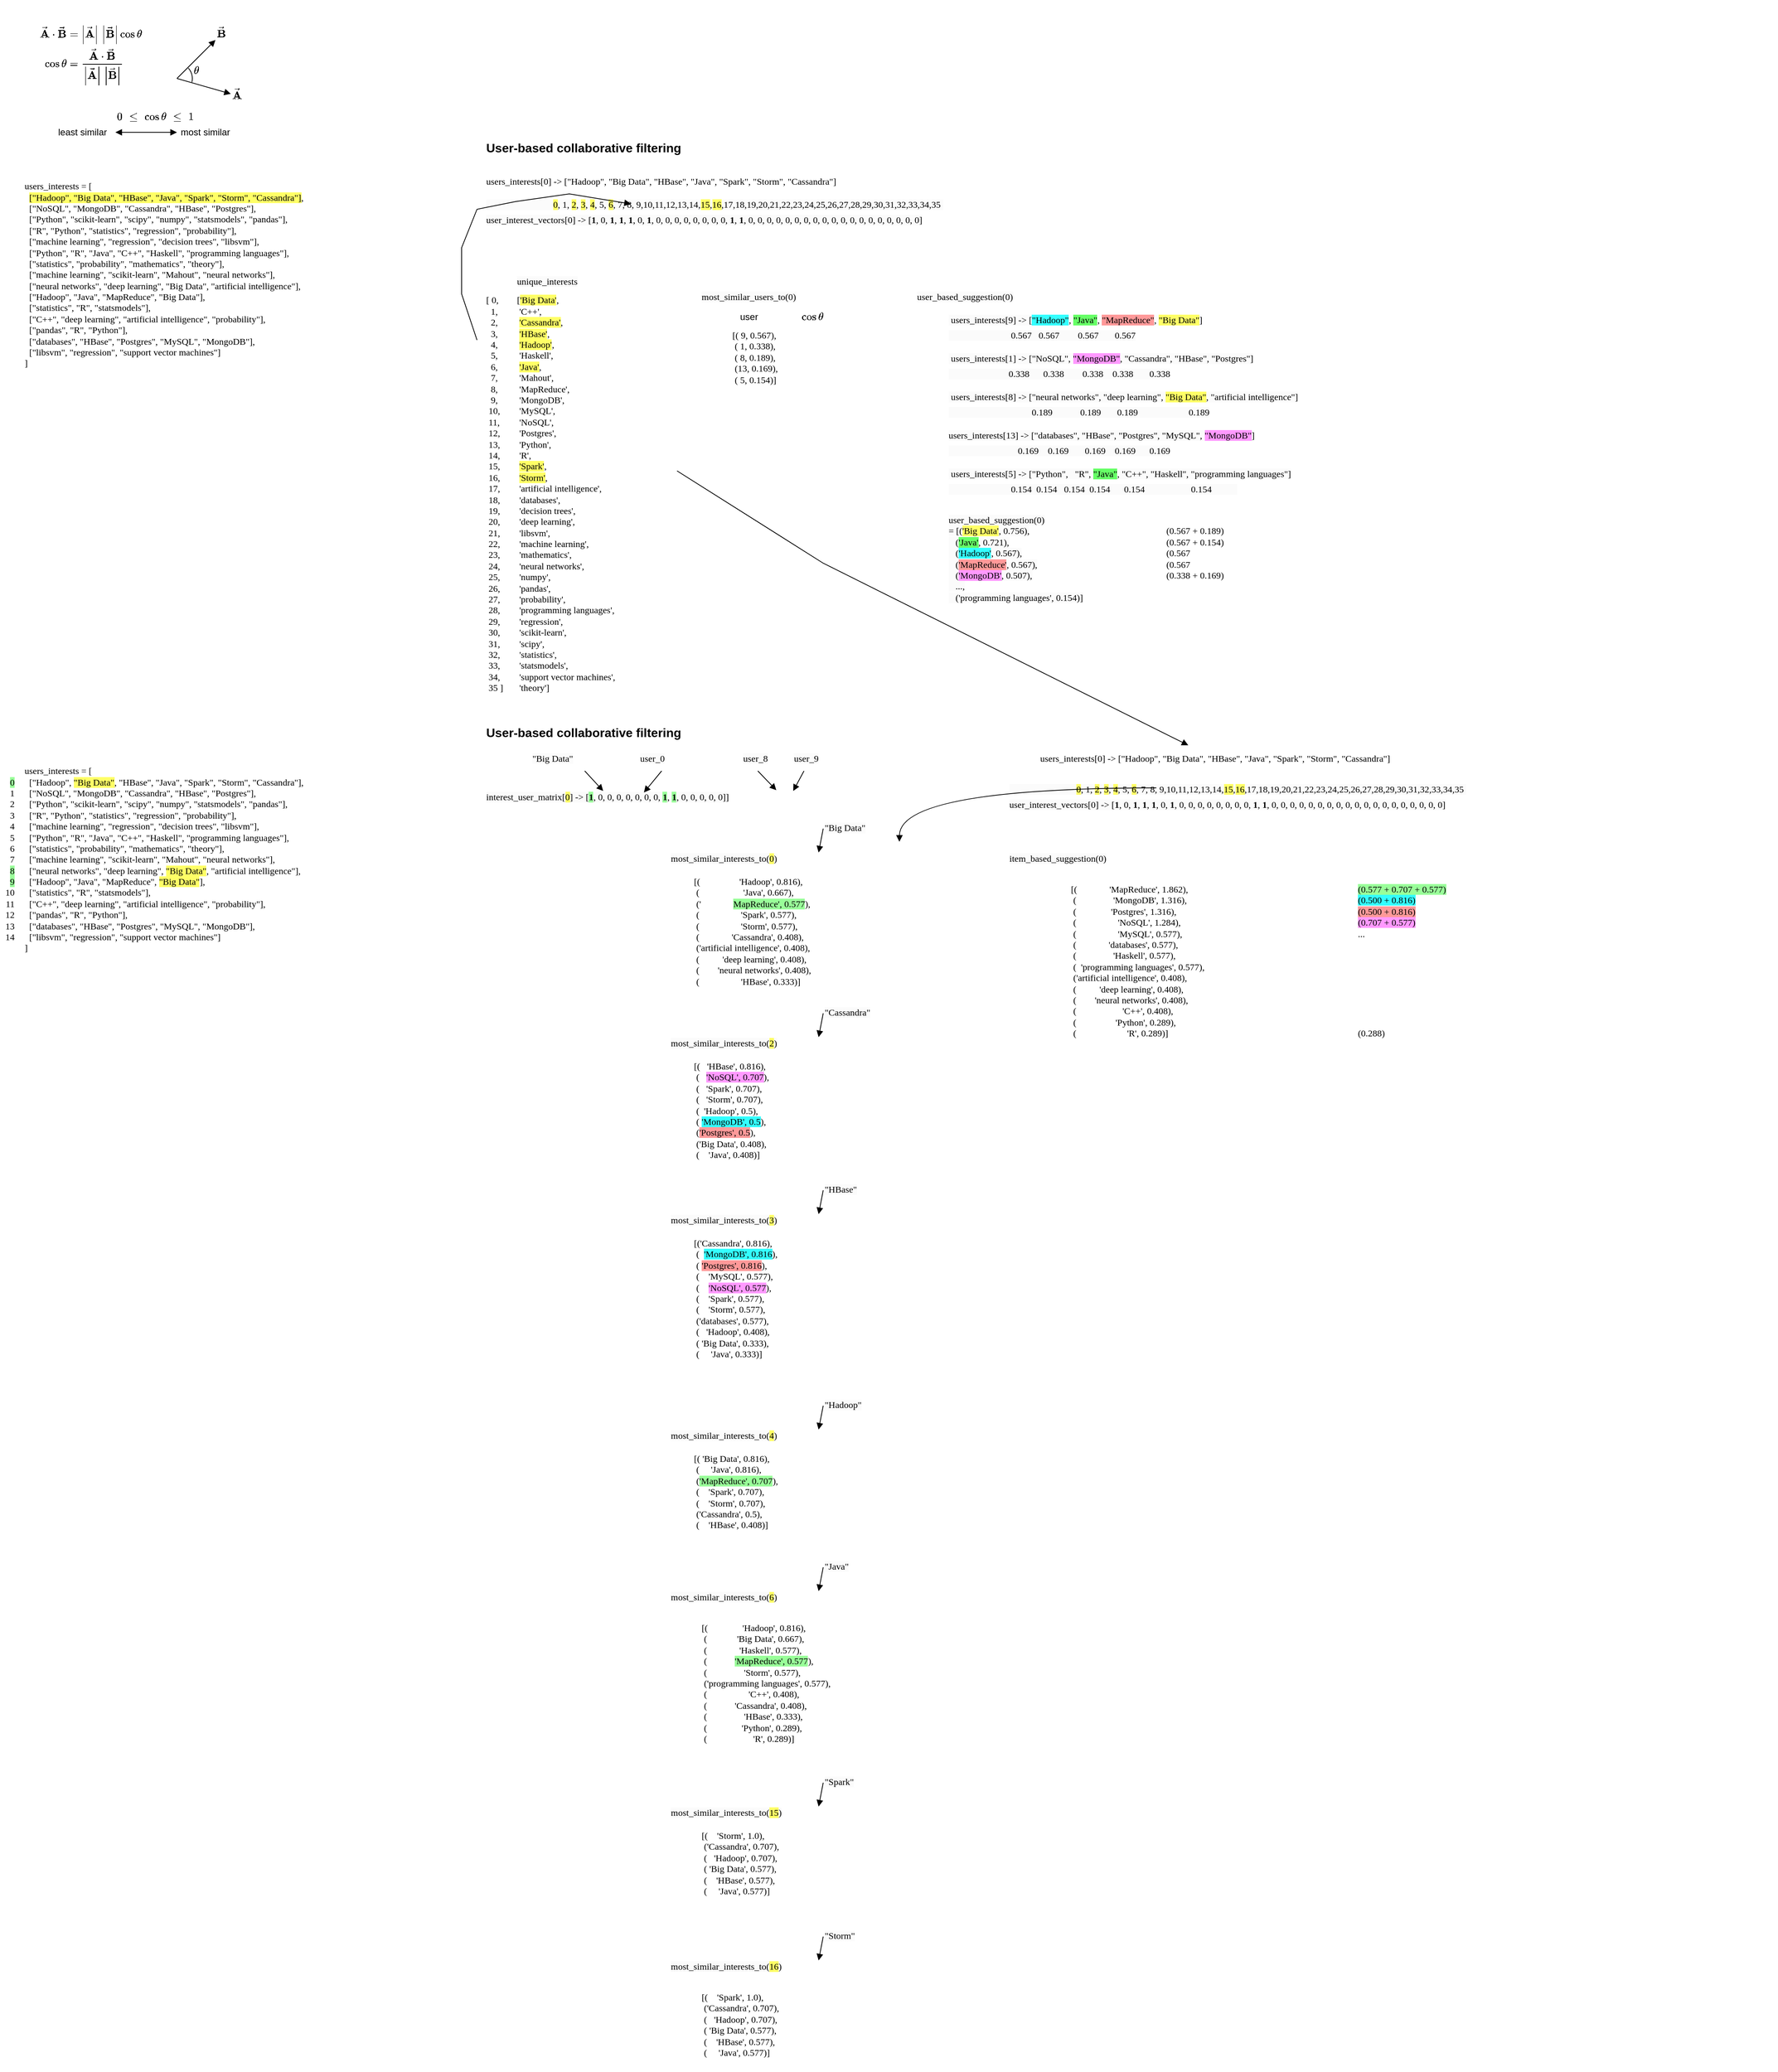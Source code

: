 <mxfile version="24.4.0" type="device">
  <diagram name="Page-1" id="ys5TVZ7v5XsKSyoQzVE-">
    <mxGraphModel dx="930" dy="1633" grid="0" gridSize="10" guides="1" tooltips="1" connect="1" arrows="1" fold="1" page="1" pageScale="1" pageWidth="827" pageHeight="1169" math="1" shadow="0">
      <root>
        <mxCell id="0" />
        <mxCell id="1" parent="0" />
        <mxCell id="va03gOYCG1l0plrIrzYN-1" value="\[&lt;br&gt;\begin{align*}&amp;nbsp;&amp;nbsp;&lt;br&gt;\vec{\mathbf{A}}&amp;nbsp;\cdot \vec{\mathbf{B}}&lt;br&gt;&amp;nbsp; &amp;amp;= \left|\vec{\mathbf{A}}\right| \,&lt;br&gt;&amp;nbsp; &amp;nbsp; &amp;nbsp;\left|\vec{\mathbf{B}}\right| \cos{\theta} \\&lt;br&gt;\cos{\theta}&amp;nbsp;&lt;br&gt;&amp;nbsp; &amp;nbsp;&amp;amp;= \frac{\vec{\mathbf{A}}&amp;nbsp;\cdot \vec{\mathbf{B}}}{\left|\vec{\mathbf{A}}\right| \,&lt;br&gt;&amp;nbsp; &amp;nbsp; &amp;nbsp;\left|\vec{\mathbf{B}}\right|}&lt;br&gt;\end{align*}&lt;br&gt;\]" style="text;html=1;align=left;verticalAlign=middle;rounded=0;" parent="1" vertex="1">
          <mxGeometry x="60" y="10" width="150" height="80" as="geometry" />
        </mxCell>
        <mxCell id="va03gOYCG1l0plrIrzYN-2" value="" style="endArrow=block;html=1;rounded=0;endFill=1;" parent="1" edge="1">
          <mxGeometry width="50" height="50" relative="1" as="geometry">
            <mxPoint x="240" y="80" as="sourcePoint" />
            <mxPoint x="290" y="30" as="targetPoint" />
          </mxGeometry>
        </mxCell>
        <mxCell id="va03gOYCG1l0plrIrzYN-3" value="" style="endArrow=block;html=1;rounded=0;endFill=1;" parent="1" edge="1">
          <mxGeometry width="50" height="50" relative="1" as="geometry">
            <mxPoint x="240" y="80" as="sourcePoint" />
            <mxPoint x="310" y="100" as="targetPoint" />
          </mxGeometry>
        </mxCell>
        <mxCell id="va03gOYCG1l0plrIrzYN-4" value="\[&lt;br&gt;&amp;nbsp; \vec{\mathbf{A}}&amp;nbsp;&lt;br&gt;\]" style="text;html=1;align=left;verticalAlign=middle;rounded=0;" parent="1" vertex="1">
          <mxGeometry x="310" y="90" width="20" height="20" as="geometry" />
        </mxCell>
        <mxCell id="va03gOYCG1l0plrIrzYN-5" value="\[&lt;br&gt;&amp;nbsp; \vec{\mathbf{B}}&amp;nbsp;&lt;br&gt;\]" style="text;html=1;align=left;verticalAlign=middle;rounded=0;" parent="1" vertex="1">
          <mxGeometry x="290" y="10" width="20" height="20" as="geometry" />
        </mxCell>
        <mxCell id="va03gOYCG1l0plrIrzYN-6" value="" style="verticalLabelPosition=bottom;verticalAlign=top;html=1;shape=mxgraph.basic.arc;startAngle=0.133;endAngle=0.288;" parent="1" vertex="1">
          <mxGeometry x="220" y="60" width="40" height="40" as="geometry" />
        </mxCell>
        <mxCell id="va03gOYCG1l0plrIrzYN-7" value="\[&lt;br&gt;&amp;nbsp; \theta&amp;nbsp;&lt;br&gt;\]" style="text;html=1;align=left;verticalAlign=middle;rounded=0;" parent="1" vertex="1">
          <mxGeometry x="260" y="60" width="10" height="20" as="geometry" />
        </mxCell>
        <mxCell id="va03gOYCG1l0plrIrzYN-8" value="\[&lt;br&gt;&amp;nbsp; 0 \,\,\leq \,\, \cos{\theta} \,\, \leq \,\, 1&amp;nbsp;&lt;br&gt;\]" style="text;html=1;align=left;verticalAlign=middle;rounded=0;" parent="1" vertex="1">
          <mxGeometry x="160" y="120" width="70" height="20" as="geometry" />
        </mxCell>
        <mxCell id="va03gOYCG1l0plrIrzYN-10" value="" style="endArrow=block;html=1;rounded=0;endFill=1;startArrow=block;startFill=1;" parent="1" edge="1">
          <mxGeometry width="50" height="50" relative="1" as="geometry">
            <mxPoint x="160" y="150" as="sourcePoint" />
            <mxPoint x="240" y="150" as="targetPoint" />
          </mxGeometry>
        </mxCell>
        <mxCell id="va03gOYCG1l0plrIrzYN-11" value="least similar" style="text;html=1;align=right;verticalAlign=middle;rounded=0;" parent="1" vertex="1">
          <mxGeometry x="80" y="140" width="70" height="20" as="geometry" />
        </mxCell>
        <mxCell id="va03gOYCG1l0plrIrzYN-12" value="most similar" style="text;html=1;align=right;verticalAlign=middle;rounded=0;" parent="1" vertex="1">
          <mxGeometry x="240" y="140" width="70" height="20" as="geometry" />
        </mxCell>
        <mxCell id="va03gOYCG1l0plrIrzYN-14" value="&lt;div&gt;&lt;font face=&quot;Roboto Mono&quot;&gt;users_interests = [&lt;/font&gt;&lt;/div&gt;&lt;div&gt;&lt;font face=&quot;Roboto Mono&quot;&gt;&amp;nbsp; &lt;span style=&quot;background-color: rgb(255, 255, 102);&quot;&gt;[&quot;Hadoop&quot;, &quot;Big Data&quot;, &quot;HBase&quot;, &quot;Java&quot;, &quot;Spark&quot;, &quot;Storm&quot;, &quot;Cassandra&quot;]&lt;/span&gt;,&lt;/font&gt;&lt;/div&gt;&lt;div&gt;&lt;font face=&quot;Roboto Mono&quot;&gt;&amp;nbsp; [&quot;NoSQL&quot;, &quot;MongoDB&quot;, &quot;Cassandra&quot;, &quot;HBase&quot;, &quot;Postgres&quot;],&lt;/font&gt;&lt;/div&gt;&lt;div&gt;&lt;font face=&quot;Roboto Mono&quot;&gt;&amp;nbsp; [&quot;Python&quot;, &quot;scikit-learn&quot;, &quot;scipy&quot;, &quot;numpy&quot;, &quot;statsmodels&quot;, &quot;pandas&quot;],&lt;/font&gt;&lt;/div&gt;&lt;div&gt;&lt;font face=&quot;Roboto Mono&quot;&gt;&amp;nbsp; [&quot;R&quot;, &quot;Python&quot;, &quot;statistics&quot;, &quot;regression&quot;, &quot;probability&quot;],&lt;/font&gt;&lt;/div&gt;&lt;div&gt;&lt;font face=&quot;Roboto Mono&quot;&gt;&amp;nbsp; [&quot;machine learning&quot;, &quot;regression&quot;, &quot;decision trees&quot;, &quot;libsvm&quot;],&lt;/font&gt;&lt;/div&gt;&lt;div&gt;&lt;font face=&quot;Roboto Mono&quot;&gt;&amp;nbsp; [&quot;Python&quot;, &quot;R&quot;, &quot;Java&quot;, &quot;C++&quot;, &quot;Haskell&quot;, &quot;programming languages&quot;],&lt;/font&gt;&lt;/div&gt;&lt;div&gt;&lt;font face=&quot;Roboto Mono&quot;&gt;&amp;nbsp; [&quot;statistics&quot;, &quot;probability&quot;, &quot;mathematics&quot;, &quot;theory&quot;],&lt;/font&gt;&lt;/div&gt;&lt;div&gt;&lt;font face=&quot;Roboto Mono&quot;&gt;&amp;nbsp; [&quot;machine learning&quot;, &quot;scikit-learn&quot;, &quot;Mahout&quot;, &quot;neural networks&quot;],&lt;/font&gt;&lt;/div&gt;&lt;div&gt;&lt;font face=&quot;Roboto Mono&quot;&gt;&amp;nbsp; [&quot;neural networks&quot;, &quot;deep learning&quot;, &quot;Big Data&quot;, &quot;artificial intelligence&quot;],&lt;/font&gt;&lt;/div&gt;&lt;div&gt;&lt;font face=&quot;Roboto Mono&quot;&gt;&amp;nbsp; [&quot;Hadoop&quot;, &quot;Java&quot;, &quot;MapReduce&quot;, &quot;Big Data&quot;],&lt;/font&gt;&lt;/div&gt;&lt;div&gt;&lt;font face=&quot;Roboto Mono&quot;&gt;&amp;nbsp; [&quot;statistics&quot;, &quot;R&quot;, &quot;statsmodels&quot;],&lt;/font&gt;&lt;/div&gt;&lt;div&gt;&lt;font face=&quot;Roboto Mono&quot;&gt;&amp;nbsp; [&quot;C++&quot;, &quot;deep learning&quot;, &quot;artificial intelligence&quot;, &quot;probability&quot;],&lt;/font&gt;&lt;/div&gt;&lt;div&gt;&lt;font face=&quot;Roboto Mono&quot;&gt;&amp;nbsp; [&quot;pandas&quot;, &quot;R&quot;, &quot;Python&quot;],&lt;/font&gt;&lt;/div&gt;&lt;div&gt;&lt;font face=&quot;Roboto Mono&quot;&gt;&amp;nbsp; [&quot;databases&quot;, &quot;HBase&quot;, &quot;Postgres&quot;, &quot;MySQL&quot;, &quot;MongoDB&quot;],&lt;/font&gt;&lt;/div&gt;&lt;div&gt;&lt;font face=&quot;Roboto Mono&quot;&gt;&amp;nbsp; [&quot;libsvm&quot;, &quot;regression&quot;, &quot;support vector machines&quot;]&lt;/font&gt;&lt;/div&gt;&lt;div&gt;&lt;font face=&quot;Roboto Mono&quot;&gt;]&lt;/font&gt;&lt;/div&gt;" style="text;html=1;align=left;verticalAlign=middle;rounded=0;" parent="1" vertex="1">
          <mxGeometry x="40" y="200" width="570" height="270" as="geometry" />
        </mxCell>
        <mxCell id="va03gOYCG1l0plrIrzYN-15" value="&lt;div style=&quot;forced-color-adjust: none; color: rgb(0, 0, 0); font-family: Helvetica; font-size: 12px; font-style: normal; font-variant-ligatures: normal; font-variant-caps: normal; font-weight: 400; letter-spacing: normal; orphans: 2; text-align: left; text-indent: 0px; text-transform: none; widows: 2; word-spacing: 0px; -webkit-text-stroke-width: 0px; white-space: nowrap; text-decoration-thickness: initial; text-decoration-style: initial; text-decoration-color: initial;&quot;&gt;&lt;font face=&quot;Roboto Mono&quot; style=&quot;forced-color-adjust: none;&quot;&gt;users_interests[0] -&amp;gt; [&quot;Hadoop&quot;, &quot;Big Data&quot;, &quot;HBase&quot;, &quot;Java&quot;, &quot;Spark&quot;, &quot;Storm&quot;, &quot;Cassandra&quot;]&lt;/font&gt;&lt;/div&gt;" style="text;whiteSpace=wrap;html=1;" parent="1" vertex="1">
          <mxGeometry x="640" y="200" width="680" height="30" as="geometry" />
        </mxCell>
        <mxCell id="va03gOYCG1l0plrIrzYN-19" value="&lt;div&gt;[&lt;span style=&quot;background-color: rgb(255, 255, 102);&quot;&gt;&#39;Big Data&#39;&lt;/span&gt;,&lt;/div&gt;&lt;div&gt;&lt;span style=&quot;background-color: initial;&quot;&gt;&amp;nbsp;&#39;C++&#39;,&lt;/span&gt;&lt;/div&gt;&lt;div&gt;&lt;span style=&quot;background-color: initial;&quot;&gt;&amp;nbsp;&lt;/span&gt;&lt;span style=&quot;background-color: rgb(255, 255, 102);&quot;&gt;&#39;Cassandra&#39;&lt;/span&gt;&lt;span style=&quot;background-color: initial;&quot;&gt;,&amp;nbsp;&lt;/span&gt;&lt;/div&gt;&lt;div&gt;&lt;span style=&quot;background-color: initial;&quot;&gt;&amp;nbsp;&lt;/span&gt;&lt;span style=&quot;background-color: rgb(255, 255, 102);&quot;&gt;&#39;HBase&#39;&lt;/span&gt;&lt;span style=&quot;background-color: initial;&quot;&gt;,&lt;/span&gt;&lt;/div&gt;&lt;div&gt;&lt;span style=&quot;background-color: initial;&quot;&gt;&amp;nbsp;&lt;/span&gt;&lt;span style=&quot;background-color: rgb(255, 255, 102);&quot;&gt;&#39;Hadoop&#39;&lt;/span&gt;&lt;span style=&quot;background-color: initial;&quot;&gt;,&lt;/span&gt;&lt;/div&gt;&lt;div&gt;&lt;span style=&quot;background-color: initial;&quot;&gt;&amp;nbsp;&#39;Haskell&#39;,&amp;nbsp;&lt;/span&gt;&lt;/div&gt;&lt;div&gt;&lt;span style=&quot;background-color: initial;&quot;&gt;&amp;nbsp;&lt;/span&gt;&lt;span style=&quot;background-color: rgb(255, 255, 102);&quot;&gt;&#39;Java&#39;&lt;/span&gt;&lt;span style=&quot;background-color: initial;&quot;&gt;,&amp;nbsp;&lt;/span&gt;&lt;/div&gt;&lt;div&gt;&lt;span style=&quot;background-color: initial;&quot;&gt;&amp;nbsp;&#39;Mahout&#39;,&amp;nbsp;&lt;/span&gt;&lt;/div&gt;&lt;div&gt;&lt;span style=&quot;background-color: initial;&quot;&gt;&amp;nbsp;&#39;MapReduce&#39;,&amp;nbsp;&lt;/span&gt;&lt;/div&gt;&lt;div&gt;&lt;span style=&quot;background-color: initial;&quot;&gt;&amp;nbsp;&#39;MongoDB&#39;,&amp;nbsp;&lt;/span&gt;&lt;/div&gt;&lt;div&gt;&lt;span style=&quot;background-color: initial;&quot;&gt;&amp;nbsp;&#39;MySQL&#39;,&amp;nbsp;&lt;/span&gt;&lt;/div&gt;&lt;div&gt;&lt;span style=&quot;background-color: initial;&quot;&gt;&amp;nbsp;&#39;NoSQL&#39;,&amp;nbsp;&lt;/span&gt;&lt;/div&gt;&lt;div&gt;&lt;span style=&quot;background-color: initial;&quot;&gt;&amp;nbsp;&#39;Postgres&#39;,&amp;nbsp;&lt;/span&gt;&lt;/div&gt;&lt;div&gt;&lt;span style=&quot;background-color: initial;&quot;&gt;&amp;nbsp;&#39;Python&#39;,&amp;nbsp;&lt;/span&gt;&lt;/div&gt;&lt;div&gt;&lt;span style=&quot;background-color: initial;&quot;&gt;&amp;nbsp;&#39;R&#39;,&amp;nbsp;&lt;/span&gt;&lt;/div&gt;&lt;div&gt;&lt;span style=&quot;background-color: initial;&quot;&gt;&amp;nbsp;&lt;/span&gt;&lt;span style=&quot;background-color: rgb(255, 255, 102);&quot;&gt;&#39;Spark&#39;&lt;/span&gt;&lt;span style=&quot;background-color: initial;&quot;&gt;,&amp;nbsp;&lt;/span&gt;&lt;/div&gt;&lt;div&gt;&lt;span style=&quot;background-color: initial;&quot;&gt;&amp;nbsp;&lt;/span&gt;&lt;span style=&quot;background-color: rgb(255, 255, 102);&quot;&gt;&#39;Storm&#39;&lt;/span&gt;&lt;span style=&quot;background-color: initial;&quot;&gt;,&amp;nbsp;&lt;/span&gt;&lt;/div&gt;&lt;div&gt;&lt;span style=&quot;background-color: initial;&quot;&gt;&amp;nbsp;&#39;artificial intelligence&#39;,&amp;nbsp;&lt;/span&gt;&lt;/div&gt;&lt;div&gt;&lt;span style=&quot;background-color: initial;&quot;&gt;&amp;nbsp;&#39;databases&#39;,&amp;nbsp;&lt;/span&gt;&lt;/div&gt;&lt;div&gt;&lt;span style=&quot;background-color: initial;&quot;&gt;&amp;nbsp;&#39;decision trees&#39;,&amp;nbsp;&lt;/span&gt;&lt;/div&gt;&lt;div&gt;&lt;span style=&quot;background-color: initial;&quot;&gt;&amp;nbsp;&#39;deep learning&#39;,&amp;nbsp;&lt;/span&gt;&lt;/div&gt;&lt;div&gt;&lt;span style=&quot;background-color: initial;&quot;&gt;&amp;nbsp;&#39;libsvm&#39;,&amp;nbsp;&lt;/span&gt;&lt;/div&gt;&lt;div&gt;&lt;span style=&quot;background-color: initial;&quot;&gt;&amp;nbsp;&#39;machine learning&#39;,&amp;nbsp;&lt;/span&gt;&lt;/div&gt;&lt;div&gt;&lt;span style=&quot;background-color: initial;&quot;&gt;&amp;nbsp;&#39;mathematics&#39;,&amp;nbsp;&lt;/span&gt;&lt;/div&gt;&lt;div&gt;&lt;span style=&quot;background-color: initial;&quot;&gt;&amp;nbsp;&#39;neural networks&#39;,&amp;nbsp;&lt;/span&gt;&lt;/div&gt;&lt;div&gt;&lt;span style=&quot;background-color: initial;&quot;&gt;&amp;nbsp;&#39;numpy&#39;,&amp;nbsp;&lt;/span&gt;&lt;/div&gt;&lt;div&gt;&lt;span style=&quot;background-color: initial;&quot;&gt;&amp;nbsp;&#39;pandas&#39;,&amp;nbsp;&lt;/span&gt;&lt;/div&gt;&lt;div&gt;&lt;span style=&quot;background-color: initial;&quot;&gt;&amp;nbsp;&#39;probability&#39;,&amp;nbsp;&lt;/span&gt;&lt;/div&gt;&lt;div&gt;&lt;span style=&quot;background-color: initial;&quot;&gt;&amp;nbsp;&#39;programming languages&#39;,&amp;nbsp;&lt;/span&gt;&lt;/div&gt;&lt;div&gt;&lt;span style=&quot;background-color: initial;&quot;&gt;&amp;nbsp;&#39;regression&#39;,&amp;nbsp;&lt;/span&gt;&lt;/div&gt;&lt;div&gt;&lt;span style=&quot;background-color: initial;&quot;&gt;&amp;nbsp;&#39;scikit-learn&#39;,&amp;nbsp;&lt;/span&gt;&lt;/div&gt;&lt;div&gt;&lt;span style=&quot;background-color: initial;&quot;&gt;&amp;nbsp;&#39;scipy&#39;,&amp;nbsp;&lt;/span&gt;&lt;/div&gt;&lt;div&gt;&lt;span style=&quot;background-color: initial;&quot;&gt;&amp;nbsp;&#39;statistics&#39;,&amp;nbsp;&lt;/span&gt;&lt;/div&gt;&lt;div&gt;&lt;span style=&quot;background-color: initial;&quot;&gt;&amp;nbsp;&#39;statsmodels&#39;,&amp;nbsp;&lt;/span&gt;&lt;/div&gt;&lt;div&gt;&lt;span style=&quot;background-color: initial;&quot;&gt;&amp;nbsp;&#39;support vector machines&#39;,&amp;nbsp;&lt;/span&gt;&lt;/div&gt;&lt;div&gt;&lt;span style=&quot;background-color: initial;&quot;&gt;&amp;nbsp;&#39;theory&#39;]&lt;/span&gt;&lt;/div&gt;" style="text;html=1;align=left;verticalAlign=middle;rounded=0;fontFamily=Roboto Mono;fontSource=https%3A%2F%2Ffonts.googleapis.com%2Fcss%3Ffamily%3DRoboto%2BMono;" parent="1" vertex="1">
          <mxGeometry x="680" y="360" width="200" height="520" as="geometry" />
        </mxCell>
        <mxCell id="va03gOYCG1l0plrIrzYN-20" value="&lt;div&gt;[ 0,&lt;/div&gt;&lt;div&gt;&amp;nbsp; 1,&lt;/div&gt;&lt;div&gt;&amp;nbsp; 2,&lt;/div&gt;&lt;div&gt;&amp;nbsp; 3,&lt;/div&gt;&lt;div&gt;&amp;nbsp; 4,&lt;/div&gt;&lt;div&gt;&amp;nbsp; 5,&lt;/div&gt;&lt;div&gt;&amp;nbsp; 6,&lt;/div&gt;&lt;div&gt;&amp;nbsp; 7,&lt;/div&gt;&lt;div&gt;&amp;nbsp; 8,&lt;/div&gt;&lt;div&gt;&amp;nbsp; 9,&lt;/div&gt;&lt;div&gt;&amp;nbsp;10,&lt;/div&gt;&lt;div&gt;&amp;nbsp;11,&lt;/div&gt;&lt;div&gt;&amp;nbsp;12,&lt;/div&gt;&lt;div&gt;&amp;nbsp;13,&lt;/div&gt;&lt;div&gt;&amp;nbsp;14,&lt;/div&gt;&lt;div&gt;&amp;nbsp;15,&lt;/div&gt;&lt;div&gt;&amp;nbsp;16,&lt;/div&gt;&lt;div&gt;&amp;nbsp;17,&lt;/div&gt;&lt;div&gt;&amp;nbsp;18,&lt;/div&gt;&lt;div&gt;&amp;nbsp;19,&lt;/div&gt;&lt;div&gt;&amp;nbsp;20,&lt;/div&gt;&lt;div&gt;&amp;nbsp;21,&lt;/div&gt;&lt;div&gt;&amp;nbsp;22,&lt;/div&gt;&lt;div&gt;&amp;nbsp;23,&lt;/div&gt;&lt;div&gt;&amp;nbsp;24,&lt;/div&gt;&lt;div&gt;&amp;nbsp;25,&lt;/div&gt;&lt;div&gt;&amp;nbsp;26,&lt;/div&gt;&lt;div&gt;&amp;nbsp;27,&lt;/div&gt;&lt;div&gt;&amp;nbsp;28,&lt;/div&gt;&lt;div&gt;&amp;nbsp;29,&lt;/div&gt;&lt;div&gt;&amp;nbsp;30,&lt;/div&gt;&lt;div&gt;&amp;nbsp;31,&lt;/div&gt;&lt;div&gt;&amp;nbsp;32,&lt;/div&gt;&lt;div&gt;&amp;nbsp;33,&lt;/div&gt;&lt;div&gt;&amp;nbsp;34,&lt;/div&gt;&lt;div&gt;&amp;nbsp;35 ]&lt;/div&gt;" style="text;html=1;align=left;verticalAlign=middle;whiteSpace=wrap;rounded=0;fontFamily=Roboto Mono;fontSource=https%3A%2F%2Ffonts.googleapis.com%2Fcss%3Ffamily%3DRoboto%2BMono;" parent="1" vertex="1">
          <mxGeometry x="640" y="360" width="40" height="520" as="geometry" />
        </mxCell>
        <mxCell id="va03gOYCG1l0plrIrzYN-21" value="&lt;div style=&quot;forced-color-adjust: none; color: rgb(0, 0, 0); font-family: Helvetica; font-size: 12px; font-style: normal; font-variant-ligatures: normal; font-variant-caps: normal; letter-spacing: normal; orphans: 2; text-align: left; text-indent: 0px; text-transform: none; widows: 2; word-spacing: 0px; -webkit-text-stroke-width: 0px; white-space: nowrap; background-color: rgb(251, 251, 251); text-decoration-thickness: initial; text-decoration-style: initial; text-decoration-color: initial;&quot;&gt;&lt;font face=&quot;Roboto Mono&quot; style=&quot;forced-color-adjust: none;&quot;&gt;user_interest_vectors[0] -&amp;gt; [&lt;b&gt;1&lt;/b&gt;, 0, &lt;b&gt;1&lt;/b&gt;, &lt;b&gt;1&lt;/b&gt;, &lt;b&gt;1&lt;/b&gt;, 0, &lt;b&gt;1&lt;/b&gt;, 0, 0, 0, 0, 0, 0, 0, 0, &lt;b&gt;1&lt;/b&gt;, &lt;b&gt;1&lt;/b&gt;, 0, 0, 0, 0, 0, 0, 0, 0, 0, 0, 0, 0, 0, 0, 0, 0, 0, 0, 0]&lt;/font&gt;&lt;/div&gt;" style="text;whiteSpace=wrap;html=1;" parent="1" vertex="1">
          <mxGeometry x="640" y="250" width="1000" height="30" as="geometry" />
        </mxCell>
        <mxCell id="va03gOYCG1l0plrIrzYN-22" value="&lt;div style=&quot;forced-color-adjust: none; color: rgb(0, 0, 0); font-size: 12px; font-style: normal; font-variant-ligatures: normal; font-variant-caps: normal; font-weight: 400; letter-spacing: normal; orphans: 2; text-align: left; text-indent: 0px; text-transform: none; widows: 2; word-spacing: 0px; -webkit-text-stroke-width: 0px; white-space: nowrap; text-decoration-thickness: initial; text-decoration-style: initial; text-decoration-color: initial;&quot;&gt;&lt;font style=&quot;&quot; face=&quot;Roboto Mono&quot;&gt;&lt;span style=&quot;background-color: rgb(251, 251, 251);&quot;&gt;&amp;nbsp; &amp;nbsp; &amp;nbsp; &amp;nbsp; &amp;nbsp; &amp;nbsp; &amp;nbsp; &amp;nbsp; &amp;nbsp; &amp;nbsp; &amp;nbsp; &amp;nbsp; &amp;nbsp; &amp;nbsp; &amp;nbsp;&lt;/span&gt;&lt;span style=&quot;background-color: rgb(255, 255, 102);&quot;&gt;0&lt;/span&gt;&lt;span style=&quot;background-color: rgb(251, 251, 251);&quot;&gt;, 1, &lt;/span&gt;&lt;span style=&quot;background-color: rgb(255, 255, 102);&quot;&gt;2&lt;/span&gt;&lt;span style=&quot;background-color: rgb(251, 251, 251);&quot;&gt;, &lt;/span&gt;&lt;span style=&quot;background-color: rgb(255, 255, 102);&quot;&gt;3&lt;/span&gt;&lt;span style=&quot;background-color: rgb(251, 251, 251);&quot;&gt;, &lt;/span&gt;&lt;span style=&quot;background-color: rgb(255, 255, 102);&quot;&gt;4&lt;/span&gt;&lt;span style=&quot;background-color: rgb(251, 251, 251);&quot;&gt;, 5, &lt;/span&gt;&lt;span style=&quot;background-color: rgb(255, 255, 102);&quot;&gt;6&lt;/span&gt;&lt;span style=&quot;background-color: rgb(251, 251, 251);&quot;&gt;, 7, 8, 9,10,11,12,13,14,&lt;/span&gt;&lt;span style=&quot;background-color: rgb(255, 255, 102);&quot;&gt;15&lt;/span&gt;&lt;span style=&quot;background-color: rgb(251, 251, 251);&quot;&gt;,&lt;/span&gt;&lt;span style=&quot;background-color: rgb(255, 255, 102);&quot;&gt;16&lt;/span&gt;&lt;span style=&quot;background-color: rgb(251, 251, 251);&quot;&gt;,17,18,19,20,21,22,23,24,25,26,27,28,29,30,31,32,33,34,35&amp;nbsp;&lt;/span&gt;&lt;/font&gt;&lt;/div&gt;" style="text;whiteSpace=wrap;html=1;" parent="1" vertex="1">
          <mxGeometry x="640" y="230" width="1000" height="30" as="geometry" />
        </mxCell>
        <mxCell id="va03gOYCG1l0plrIrzYN-23" value="&lt;div style=&quot;forced-color-adjust: none; color: rgb(0, 0, 0); font-family: Helvetica; font-size: 12px; font-style: normal; font-variant-ligatures: normal; font-variant-caps: normal; font-weight: 400; letter-spacing: normal; orphans: 2; text-align: left; text-indent: 0px; text-transform: none; widows: 2; word-spacing: 0px; -webkit-text-stroke-width: 0px; white-space: nowrap; background-color: rgb(251, 251, 251); text-decoration-thickness: initial; text-decoration-style: initial; text-decoration-color: initial;&quot;&gt;&lt;font face=&quot;Roboto Mono&quot; style=&quot;forced-color-adjust: none;&quot;&gt;unique_interests&lt;/font&gt;&lt;/div&gt;" style="text;whiteSpace=wrap;html=1;" parent="1" vertex="1">
          <mxGeometry x="680" y="330" width="130" height="30" as="geometry" />
        </mxCell>
        <mxCell id="va03gOYCG1l0plrIrzYN-24" value="&lt;div style=&quot;forced-color-adjust: none; color: rgb(0, 0, 0); font-family: Helvetica; font-size: 12px; font-style: normal; font-variant-ligatures: normal; font-variant-caps: normal; font-weight: 400; letter-spacing: normal; orphans: 2; text-align: left; text-indent: 0px; text-transform: none; widows: 2; word-spacing: 0px; -webkit-text-stroke-width: 0px; white-space: nowrap; background-color: rgb(251, 251, 251); text-decoration-thickness: initial; text-decoration-style: initial; text-decoration-color: initial;&quot;&gt;&lt;font face=&quot;Roboto Mono&quot; style=&quot;forced-color-adjust: none;&quot;&gt;most_similar_users_to(0)&lt;/font&gt;&lt;/div&gt;" style="text;whiteSpace=wrap;html=1;" parent="1" vertex="1">
          <mxGeometry x="920" y="350" width="180" height="30" as="geometry" />
        </mxCell>
        <mxCell id="va03gOYCG1l0plrIrzYN-27" value="&lt;div style=&quot;forced-color-adjust: none; color: rgb(0, 0, 0); font-size: 12px; font-style: normal; font-variant-ligatures: normal; font-variant-caps: normal; font-weight: 400; letter-spacing: normal; orphans: 2; text-align: left; text-indent: 0px; text-transform: none; widows: 2; word-spacing: 0px; -webkit-text-stroke-width: 0px; white-space: nowrap; text-decoration-thickness: initial; text-decoration-style: initial; text-decoration-color: initial;&quot;&gt;&lt;div style=&quot;&quot;&gt;&lt;font style=&quot;&quot; face=&quot;Roboto Mono&quot;&gt;[( 9, 0.567),&lt;/font&gt;&lt;/div&gt;&lt;div style=&quot;&quot;&gt;&lt;font face=&quot;Roboto Mono&quot;&gt;&amp;nbsp;( 1, 0.338),&lt;/font&gt;&lt;/div&gt;&lt;div style=&quot;&quot;&gt;&lt;font face=&quot;Roboto Mono&quot;&gt;&amp;nbsp;( 8, 0.189),&lt;/font&gt;&lt;/div&gt;&lt;div style=&quot;&quot;&gt;&lt;font face=&quot;Roboto Mono&quot;&gt;&amp;nbsp;(13, 0.169),&lt;/font&gt;&lt;/div&gt;&lt;div style=&quot;&quot;&gt;&lt;font style=&quot;&quot; face=&quot;Roboto Mono&quot;&gt;&amp;nbsp;( 5, 0.154)]&lt;/font&gt;&lt;/div&gt;&lt;/div&gt;" style="text;whiteSpace=wrap;html=1;" parent="1" vertex="1">
          <mxGeometry x="960" y="400" width="200" height="90" as="geometry" />
        </mxCell>
        <mxCell id="va03gOYCG1l0plrIrzYN-28" value="\(\cos{\theta}\)" style="text;html=1;align=left;verticalAlign=middle;rounded=0;" parent="1" vertex="1">
          <mxGeometry x="1050" y="380" width="40" height="20" as="geometry" />
        </mxCell>
        <mxCell id="va03gOYCG1l0plrIrzYN-29" value="user" style="text;html=1;align=left;verticalAlign=middle;rounded=0;" parent="1" vertex="1">
          <mxGeometry x="970" y="380" width="30" height="20" as="geometry" />
        </mxCell>
        <mxCell id="va03gOYCG1l0plrIrzYN-30" value="&lt;div style=&quot;forced-color-adjust: none; color: rgb(0, 0, 0); font-family: Helvetica; font-size: 12px; font-style: normal; font-variant-ligatures: normal; font-variant-caps: normal; font-weight: 400; letter-spacing: normal; orphans: 2; text-align: left; text-indent: 0px; text-transform: none; widows: 2; word-spacing: 0px; -webkit-text-stroke-width: 0px; white-space: nowrap; background-color: rgb(251, 251, 251); text-decoration-thickness: initial; text-decoration-style: initial; text-decoration-color: initial;&quot;&gt;&lt;font face=&quot;Roboto Mono&quot; style=&quot;forced-color-adjust: none;&quot;&gt;user_based_suggestion(0)&lt;/font&gt;&lt;/div&gt;" style="text;whiteSpace=wrap;html=1;" parent="1" vertex="1">
          <mxGeometry x="1200" y="350" width="180" height="30" as="geometry" />
        </mxCell>
        <mxCell id="va03gOYCG1l0plrIrzYN-31" value="&lt;div style=&quot;forced-color-adjust: none; color: rgb(0, 0, 0); font-family: Helvetica; font-size: 12px; font-style: normal; font-variant-ligatures: normal; font-variant-caps: normal; font-weight: 400; letter-spacing: normal; orphans: 2; text-align: left; text-indent: 0px; text-transform: none; widows: 2; word-spacing: 0px; -webkit-text-stroke-width: 0px; white-space: nowrap; text-decoration-thickness: initial; text-decoration-style: initial; text-decoration-color: initial;&quot;&gt;&lt;font face=&quot;Roboto Mono&quot; style=&quot;forced-color-adjust: none;&quot;&gt;&lt;span style=&quot;background-color: rgb(251, 251, 251);&quot;&gt;&amp;nbsp;users_interests[9] -&amp;gt; [&lt;/span&gt;&lt;span style=&quot;background-color: rgb(51, 255, 255);&quot;&gt;&quot;Hadoop&quot;&lt;/span&gt;&lt;span style=&quot;background-color: rgb(251, 251, 251);&quot;&gt;, &lt;/span&gt;&lt;span style=&quot;background-color: rgb(102, 255, 102);&quot;&gt;&quot;Java&quot;&lt;/span&gt;&lt;span style=&quot;background-color: rgb(251, 251, 251);&quot;&gt;, &lt;/span&gt;&lt;span style=&quot;background-color: rgb(255, 153, 153);&quot;&gt;&quot;MapReduce&quot;&lt;/span&gt;&lt;span style=&quot;background-color: rgb(251, 251, 251);&quot;&gt;, &lt;/span&gt;&lt;span style=&quot;background-color: rgb(255, 255, 102);&quot;&gt;&quot;Big Data&quot;&lt;/span&gt;&lt;span style=&quot;background-color: rgb(251, 251, 251);&quot;&gt;]&lt;/span&gt;&lt;/font&gt;&lt;/div&gt;" style="text;whiteSpace=wrap;html=1;" parent="1" vertex="1">
          <mxGeometry x="1241" y="380" width="480" height="30" as="geometry" />
        </mxCell>
        <mxCell id="va03gOYCG1l0plrIrzYN-32" value="&lt;div style=&quot;forced-color-adjust: none; color: rgb(0, 0, 0); font-size: 12px; font-style: normal; font-variant-ligatures: normal; font-variant-caps: normal; font-weight: 400; letter-spacing: normal; orphans: 2; text-align: left; text-indent: 0px; text-transform: none; widows: 2; word-spacing: 0px; -webkit-text-stroke-width: 0px; white-space: nowrap; background-color: rgb(251, 251, 251); text-decoration-thickness: initial; text-decoration-style: initial; text-decoration-color: initial;&quot;&gt;&lt;font face=&quot;Roboto Mono&quot;&gt;&amp;nbsp; &amp;nbsp; &amp;nbsp; &amp;nbsp; &amp;nbsp; &amp;nbsp; &amp;nbsp; &amp;nbsp; &amp;nbsp; &amp;nbsp; &amp;nbsp; &amp;nbsp; &amp;nbsp; &amp;nbsp;0.567&amp;nbsp; &amp;nbsp;0.567&amp;nbsp; &amp;nbsp; &amp;nbsp; &amp;nbsp; 0.567&amp;nbsp; &amp;nbsp; &amp;nbsp; &amp;nbsp;0.567&lt;/font&gt;&lt;/div&gt;" style="text;whiteSpace=wrap;html=1;" parent="1" vertex="1">
          <mxGeometry x="1241" y="400" width="480" height="30" as="geometry" />
        </mxCell>
        <mxCell id="va03gOYCG1l0plrIrzYN-33" value="&lt;div style=&quot;forced-color-adjust: none; color: rgb(0, 0, 0); font-family: Helvetica; font-size: 12px; font-style: normal; font-variant-ligatures: normal; font-variant-caps: normal; font-weight: 400; letter-spacing: normal; orphans: 2; text-align: left; text-indent: 0px; text-transform: none; widows: 2; word-spacing: 0px; -webkit-text-stroke-width: 0px; white-space: nowrap; text-decoration-thickness: initial; text-decoration-style: initial; text-decoration-color: initial;&quot;&gt;&lt;font face=&quot;Roboto Mono&quot; style=&quot;forced-color-adjust: none;&quot;&gt;&lt;span style=&quot;background-color: rgb(251, 251, 251);&quot;&gt;&amp;nbsp;users_interests[1] -&amp;gt; [&quot;NoSQL&quot;, &lt;/span&gt;&lt;span style=&quot;background-color: rgb(255, 153, 255);&quot;&gt;&quot;MongoDB&quot;&lt;/span&gt;&lt;span style=&quot;background-color: rgb(251, 251, 251);&quot;&gt;, &quot;Cassandra&quot;, &quot;HBase&quot;, &quot;Postgres&quot;]&lt;/span&gt;&lt;/font&gt;&lt;/div&gt;" style="text;whiteSpace=wrap;html=1;" parent="1" vertex="1">
          <mxGeometry x="1241" y="430" width="560" height="30" as="geometry" />
        </mxCell>
        <mxCell id="va03gOYCG1l0plrIrzYN-34" value="&lt;div style=&quot;forced-color-adjust: none; color: rgb(0, 0, 0); font-size: 12px; font-style: normal; font-variant-ligatures: normal; font-variant-caps: normal; font-weight: 400; letter-spacing: normal; orphans: 2; text-align: left; text-indent: 0px; text-transform: none; widows: 2; word-spacing: 0px; -webkit-text-stroke-width: 0px; white-space: nowrap; background-color: rgb(251, 251, 251); text-decoration-thickness: initial; text-decoration-style: initial; text-decoration-color: initial;&quot;&gt;&lt;font face=&quot;Roboto Mono&quot;&gt;&amp;nbsp; &amp;nbsp; &amp;nbsp; &amp;nbsp; &amp;nbsp; &amp;nbsp; &amp;nbsp; &amp;nbsp; &amp;nbsp; &amp;nbsp; &amp;nbsp; &amp;nbsp; &amp;nbsp; 0.338&amp;nbsp; &amp;nbsp; &amp;nbsp; 0.338&amp;nbsp; &amp;nbsp; &amp;nbsp; &amp;nbsp; 0.338&amp;nbsp; &amp;nbsp; 0.338&amp;nbsp; &amp;nbsp; &amp;nbsp; &amp;nbsp;0.338&lt;/font&gt;&lt;/div&gt;" style="text;whiteSpace=wrap;html=1;" parent="1" vertex="1">
          <mxGeometry x="1241" y="450" width="560" height="30" as="geometry" />
        </mxCell>
        <mxCell id="va03gOYCG1l0plrIrzYN-35" value="&lt;div style=&quot;forced-color-adjust: none; color: rgb(0, 0, 0); font-family: Helvetica; font-size: 12px; font-style: normal; font-variant-ligatures: normal; font-variant-caps: normal; font-weight: 400; letter-spacing: normal; orphans: 2; text-align: left; text-indent: 0px; text-transform: none; widows: 2; word-spacing: 0px; -webkit-text-stroke-width: 0px; white-space: nowrap; text-decoration-thickness: initial; text-decoration-style: initial; text-decoration-color: initial;&quot;&gt;&lt;font face=&quot;Roboto Mono&quot; style=&quot;forced-color-adjust: none;&quot;&gt;&lt;span style=&quot;background-color: rgb(251, 251, 251);&quot;&gt;&amp;nbsp;users_interests[8] -&amp;gt; [&quot;neural networks&quot;, &quot;deep learning&quot;, &lt;/span&gt;&lt;span style=&quot;background-color: rgb(255, 255, 102);&quot;&gt;&quot;Big Data&quot;&lt;/span&gt;&lt;span style=&quot;background-color: rgb(251, 251, 251);&quot;&gt;, &quot;artificial intelligence&quot;]&lt;/span&gt;&lt;/font&gt;&lt;/div&gt;" style="text;whiteSpace=wrap;html=1;" parent="1" vertex="1">
          <mxGeometry x="1241" y="480" width="560" height="30" as="geometry" />
        </mxCell>
        <mxCell id="va03gOYCG1l0plrIrzYN-36" value="&lt;div style=&quot;forced-color-adjust: none; color: rgb(0, 0, 0); font-size: 12px; font-style: normal; font-variant-ligatures: normal; font-variant-caps: normal; font-weight: 400; letter-spacing: normal; orphans: 2; text-align: left; text-indent: 0px; text-transform: none; widows: 2; word-spacing: 0px; -webkit-text-stroke-width: 0px; white-space: nowrap; background-color: rgb(251, 251, 251); text-decoration-thickness: initial; text-decoration-style: initial; text-decoration-color: initial;&quot;&gt;&lt;font face=&quot;Roboto Mono&quot;&gt;&amp;nbsp; &amp;nbsp; &amp;nbsp; &amp;nbsp; &amp;nbsp; &amp;nbsp; &amp;nbsp; &amp;nbsp; &amp;nbsp; &amp;nbsp; &amp;nbsp; &amp;nbsp; &amp;nbsp; &amp;nbsp; &amp;nbsp; &amp;nbsp; &amp;nbsp; &amp;nbsp; 0.189&amp;nbsp; &amp;nbsp; &amp;nbsp; &amp;nbsp; &amp;nbsp; &amp;nbsp; 0.189&amp;nbsp; &amp;nbsp; &amp;nbsp; &amp;nbsp;0.189&amp;nbsp; &amp;nbsp; &amp;nbsp; &amp;nbsp; &amp;nbsp; &amp;nbsp; &amp;nbsp; &amp;nbsp; &amp;nbsp; &amp;nbsp; &amp;nbsp; 0.189&lt;/font&gt;&lt;/div&gt;" style="text;whiteSpace=wrap;html=1;" parent="1" vertex="1">
          <mxGeometry x="1241" y="500" width="720" height="30" as="geometry" />
        </mxCell>
        <mxCell id="va03gOYCG1l0plrIrzYN-37" value="&lt;div style=&quot;forced-color-adjust: none; color: rgb(0, 0, 0); font-family: Helvetica; font-size: 12px; font-style: normal; font-variant-ligatures: normal; font-variant-caps: normal; font-weight: 400; letter-spacing: normal; orphans: 2; text-align: left; text-indent: 0px; text-transform: none; widows: 2; word-spacing: 0px; -webkit-text-stroke-width: 0px; white-space: nowrap; text-decoration-thickness: initial; text-decoration-style: initial; text-decoration-color: initial;&quot;&gt;&lt;font face=&quot;Roboto Mono&quot; style=&quot;forced-color-adjust: none;&quot;&gt;&lt;span style=&quot;background-color: rgb(251, 251, 251);&quot;&gt;users_interests[13] -&amp;gt; [&quot;databases&quot;, &quot;HBase&quot;, &quot;Postgres&quot;, &quot;MySQL&quot;, &lt;/span&gt;&lt;span style=&quot;background-color: rgb(255, 153, 255);&quot;&gt;&quot;MongoDB&quot;&lt;/span&gt;&lt;span style=&quot;background-color: rgb(251, 251, 251);&quot;&gt;]&lt;/span&gt;&lt;/font&gt;&lt;/div&gt;" style="text;whiteSpace=wrap;html=1;" parent="1" vertex="1">
          <mxGeometry x="1241" y="530" width="560" height="30" as="geometry" />
        </mxCell>
        <mxCell id="va03gOYCG1l0plrIrzYN-38" value="&lt;div style=&quot;forced-color-adjust: none; color: rgb(0, 0, 0); font-size: 12px; font-style: normal; font-variant-ligatures: normal; font-variant-caps: normal; font-weight: 400; letter-spacing: normal; orphans: 2; text-align: left; text-indent: 0px; text-transform: none; widows: 2; word-spacing: 0px; -webkit-text-stroke-width: 0px; white-space: nowrap; background-color: rgb(251, 251, 251); text-decoration-thickness: initial; text-decoration-style: initial; text-decoration-color: initial;&quot;&gt;&lt;font face=&quot;Roboto Mono&quot;&gt;&amp;nbsp; &amp;nbsp; &amp;nbsp; &amp;nbsp; &amp;nbsp; &amp;nbsp; &amp;nbsp; &amp;nbsp; &amp;nbsp; &amp;nbsp; &amp;nbsp; &amp;nbsp; &amp;nbsp; &amp;nbsp; &amp;nbsp; 0.169&amp;nbsp; &amp;nbsp; 0.169&amp;nbsp; &amp;nbsp; &amp;nbsp; &amp;nbsp;0.169&amp;nbsp; &amp;nbsp; 0.169&amp;nbsp; &amp;nbsp; &amp;nbsp; 0.169&lt;/font&gt;&lt;/div&gt;" style="text;whiteSpace=wrap;html=1;" parent="1" vertex="1">
          <mxGeometry x="1241" y="550" width="570" height="30" as="geometry" />
        </mxCell>
        <mxCell id="va03gOYCG1l0plrIrzYN-39" value="&lt;div style=&quot;forced-color-adjust: none; color: rgb(0, 0, 0); font-family: Helvetica; font-size: 12px; font-style: normal; font-variant-ligatures: normal; font-variant-caps: normal; font-weight: 400; letter-spacing: normal; orphans: 2; text-align: left; text-indent: 0px; text-transform: none; widows: 2; word-spacing: 0px; -webkit-text-stroke-width: 0px; white-space: nowrap; text-decoration-thickness: initial; text-decoration-style: initial; text-decoration-color: initial;&quot;&gt;&lt;font face=&quot;Roboto Mono&quot; style=&quot;forced-color-adjust: none;&quot;&gt;&lt;span style=&quot;background-color: rgb(251, 251, 251);&quot;&gt;&amp;nbsp;users_interests[5] -&amp;gt; [&quot;Python&quot;,&amp;nbsp; &amp;nbsp;&quot;R&quot;, &lt;/span&gt;&lt;span style=&quot;background-color: rgb(102, 255, 102);&quot;&gt;&quot;Java&quot;&lt;/span&gt;&lt;span style=&quot;background-color: rgb(251, 251, 251);&quot;&gt;, &quot;C++&quot;, &quot;Haskell&quot;, &quot;programming languages&quot;]&lt;/span&gt;&lt;/font&gt;&lt;/div&gt;" style="text;whiteSpace=wrap;html=1;" parent="1" vertex="1">
          <mxGeometry x="1241" y="580" width="650" height="30" as="geometry" />
        </mxCell>
        <mxCell id="va03gOYCG1l0plrIrzYN-40" value="&lt;div style=&quot;forced-color-adjust: none; color: rgb(0, 0, 0); font-size: 12px; font-style: normal; font-variant-ligatures: normal; font-variant-caps: normal; font-weight: 400; letter-spacing: normal; orphans: 2; text-align: left; text-indent: 0px; text-transform: none; widows: 2; word-spacing: 0px; -webkit-text-stroke-width: 0px; white-space: nowrap; background-color: rgb(251, 251, 251); text-decoration-thickness: initial; text-decoration-style: initial; text-decoration-color: initial;&quot;&gt;&lt;font face=&quot;Roboto Mono&quot;&gt;&amp;nbsp; &amp;nbsp; &amp;nbsp; &amp;nbsp; &amp;nbsp; &amp;nbsp; &amp;nbsp; &amp;nbsp; &amp;nbsp; &amp;nbsp; &amp;nbsp; &amp;nbsp; &amp;nbsp; &amp;nbsp;0.154&amp;nbsp; 0.154&amp;nbsp; &amp;nbsp;0.154&amp;nbsp; 0.154&amp;nbsp; &amp;nbsp; &amp;nbsp; 0.154&amp;nbsp; &amp;nbsp; &amp;nbsp; &amp;nbsp; &amp;nbsp; &amp;nbsp; &amp;nbsp; &amp;nbsp; &amp;nbsp; &amp;nbsp; 0.154&amp;nbsp; &amp;nbsp; &amp;nbsp; &amp;nbsp; &amp;nbsp; &amp;nbsp;&lt;/font&gt;&lt;/div&gt;" style="text;whiteSpace=wrap;html=1;" parent="1" vertex="1">
          <mxGeometry x="1241" y="600" width="670" height="30" as="geometry" />
        </mxCell>
        <mxCell id="va03gOYCG1l0plrIrzYN-41" value="&lt;div style=&quot;forced-color-adjust: none; orphans: 2; text-align: left; text-indent: 0px; widows: 2; text-decoration-thickness: initial; text-decoration-style: initial; text-decoration-color: initial; white-space: nowrap; -webkit-text-stroke-width: 0px; word-spacing: 0px; text-transform: none; letter-spacing: normal; font-weight: 400; font-variant-caps: normal; font-variant-ligatures: normal; font-style: normal; font-size: 12px; color: rgb(0, 0, 0); font-family: Helvetica;&quot;&gt;&lt;font face=&quot;Roboto Mono&quot; style=&quot;forced-color-adjust: none;&quot;&gt;&lt;span style=&quot;background-color: rgb(251, 251, 251);&quot;&gt;user_based_suggestion(0)&lt;/span&gt;&lt;br&gt;&lt;span style=&quot;background-color: rgb(251, 251, 251);&quot;&gt;= [(&lt;/span&gt;&lt;span style=&quot;background-color: rgb(255, 255, 102);&quot;&gt;&#39;Big Data&#39;&lt;/span&gt;&lt;span style=&quot;background-color: rgb(251, 251, 251);&quot;&gt;, 0.756),&lt;/span&gt;&lt;br&gt;&lt;span style=&quot;background-color: rgb(251, 251, 251);&quot;&gt;&amp;nbsp; &amp;nbsp;(&lt;/span&gt;&lt;span style=&quot;background-color: rgb(102, 255, 102);&quot;&gt;&#39;Java&#39;&lt;/span&gt;&lt;span style=&quot;background-color: rgb(251, 251, 251);&quot;&gt;, 0.721),&lt;/span&gt;&lt;/font&gt;&lt;/div&gt;&lt;div style=&quot;forced-color-adjust: none; orphans: 2; text-align: left; text-indent: 0px; widows: 2; text-decoration-thickness: initial; text-decoration-style: initial; text-decoration-color: initial; white-space: nowrap; -webkit-text-stroke-width: 0px; word-spacing: 0px; text-transform: none; letter-spacing: normal; font-weight: 400; font-variant-caps: normal; font-variant-ligatures: normal; font-style: normal; font-size: 12px; color: rgb(0, 0, 0); font-family: Helvetica;&quot;&gt;&lt;font face=&quot;Roboto Mono&quot; style=&quot;forced-color-adjust: none;&quot;&gt;&lt;span style=&quot;background-color: rgb(251, 251, 251);&quot;&gt;&amp;nbsp; &amp;nbsp;(&lt;/span&gt;&lt;span style=&quot;background-color: rgb(51, 255, 255);&quot;&gt;&#39;Hadoop&#39;&lt;/span&gt;&lt;span style=&quot;background-color: rgb(251, 251, 251);&quot;&gt;, 0.567),&lt;/span&gt;&lt;br&gt;&lt;span style=&quot;background-color: rgb(251, 251, 251);&quot;&gt;&amp;nbsp; &amp;nbsp;(&lt;/span&gt;&lt;span style=&quot;background-color: rgb(255, 153, 153);&quot;&gt;&#39;MapReduce&#39;&lt;/span&gt;&lt;span style=&quot;background-color: rgb(251, 251, 251);&quot;&gt;, 0.567),&lt;/span&gt;&lt;br&gt;&lt;span style=&quot;background-color: rgb(251, 251, 251);&quot;&gt;&amp;nbsp; &amp;nbsp;(&lt;/span&gt;&lt;span style=&quot;background-color: rgb(255, 153, 255);&quot;&gt;&#39;MongoDB&#39;&lt;/span&gt;&lt;span style=&quot;background-color: rgb(251, 251, 251);&quot;&gt;, 0.507),&lt;/span&gt;&lt;br&gt;&lt;span style=&quot;background-color: rgb(251, 251, 251);&quot;&gt;&amp;nbsp; &amp;nbsp;...,&lt;/span&gt;&lt;br&gt;&lt;span style=&quot;background-color: rgb(251, 251, 251);&quot;&gt;&amp;nbsp; &amp;nbsp;(&#39;programming languages&#39;, 0.154)]&lt;/span&gt;&lt;/font&gt;&lt;/div&gt;" style="text;whiteSpace=wrap;html=1;" parent="1" vertex="1">
          <mxGeometry x="1241" y="640" width="280" height="140" as="geometry" />
        </mxCell>
        <mxCell id="va03gOYCG1l0plrIrzYN-42" value="&lt;div style=&quot;forced-color-adjust: none; orphans: 2; text-align: left; text-indent: 0px; widows: 2; text-decoration-thickness: initial; text-decoration-style: initial; text-decoration-color: initial; white-space: nowrap; -webkit-text-stroke-width: 0px; word-spacing: 0px; text-transform: none; letter-spacing: normal; font-weight: 400; font-variant-caps: normal; font-variant-ligatures: normal; font-style: normal; font-size: 12px; color: rgb(0, 0, 0); font-family: Helvetica;&quot;&gt;&lt;br&gt;&lt;/div&gt;&lt;div style=&quot;forced-color-adjust: none; orphans: 2; text-align: left; text-indent: 0px; widows: 2; text-decoration-thickness: initial; text-decoration-style: initial; text-decoration-color: initial; white-space: nowrap; -webkit-text-stroke-width: 0px; word-spacing: 0px; text-transform: none; letter-spacing: normal; font-weight: 400; font-variant-caps: normal; font-variant-ligatures: normal; font-style: normal; font-size: 12px; color: rgb(0, 0, 0);&quot;&gt;&lt;font face=&quot;Roboto Mono&quot;&gt;&amp;nbsp;(0.567 + 0.189)&lt;br&gt;&amp;nbsp;(0.567 + 0.154)&lt;br&gt;&amp;nbsp;(0.567&lt;br&gt;&amp;nbsp;(0.567&lt;br&gt;&amp;nbsp;(0.338 + 0.169)&lt;/font&gt;&lt;/div&gt;" style="text;whiteSpace=wrap;html=1;" parent="1" vertex="1">
          <mxGeometry x="1521" y="640" width="160" height="140" as="geometry" />
        </mxCell>
        <mxCell id="9ko1wL4NPuGr1AwKb8PS-1" value="&lt;div&gt;&lt;font face=&quot;Roboto Mono&quot;&gt;users_interests = [&lt;/font&gt;&lt;/div&gt;&lt;div&gt;&lt;font face=&quot;Roboto Mono&quot;&gt;&amp;nbsp; [&quot;Hadoop&quot;, &lt;span style=&quot;background-color: rgb(255, 255, 102);&quot;&gt;&quot;Big Data&quot;&lt;/span&gt;, &quot;HBase&quot;, &quot;Java&quot;, &quot;Spark&quot;, &quot;Storm&quot;, &quot;Cassandra&quot;],&lt;/font&gt;&lt;/div&gt;&lt;div&gt;&lt;font face=&quot;Roboto Mono&quot;&gt;&amp;nbsp; [&quot;NoSQL&quot;, &quot;MongoDB&quot;, &quot;Cassandra&quot;, &quot;HBase&quot;, &quot;Postgres&quot;],&lt;/font&gt;&lt;/div&gt;&lt;div&gt;&lt;font face=&quot;Roboto Mono&quot;&gt;&amp;nbsp; [&quot;Python&quot;, &quot;scikit-learn&quot;, &quot;scipy&quot;, &quot;numpy&quot;, &quot;statsmodels&quot;, &quot;pandas&quot;],&lt;/font&gt;&lt;/div&gt;&lt;div&gt;&lt;font face=&quot;Roboto Mono&quot;&gt;&amp;nbsp; [&quot;R&quot;, &quot;Python&quot;, &quot;statistics&quot;, &quot;regression&quot;, &quot;probability&quot;],&lt;/font&gt;&lt;/div&gt;&lt;div&gt;&lt;font face=&quot;Roboto Mono&quot;&gt;&amp;nbsp; [&quot;machine learning&quot;, &quot;regression&quot;, &quot;decision trees&quot;, &quot;libsvm&quot;],&lt;/font&gt;&lt;/div&gt;&lt;div&gt;&lt;font face=&quot;Roboto Mono&quot;&gt;&amp;nbsp; [&quot;Python&quot;, &quot;R&quot;, &quot;Java&quot;, &quot;C++&quot;, &quot;Haskell&quot;, &quot;programming languages&quot;],&lt;/font&gt;&lt;/div&gt;&lt;div&gt;&lt;font face=&quot;Roboto Mono&quot;&gt;&amp;nbsp; [&quot;statistics&quot;, &quot;probability&quot;, &quot;mathematics&quot;, &quot;theory&quot;],&lt;/font&gt;&lt;/div&gt;&lt;div&gt;&lt;font face=&quot;Roboto Mono&quot;&gt;&amp;nbsp; [&quot;machine learning&quot;, &quot;scikit-learn&quot;, &quot;Mahout&quot;, &quot;neural networks&quot;],&lt;/font&gt;&lt;/div&gt;&lt;div&gt;&lt;font face=&quot;Roboto Mono&quot;&gt;&amp;nbsp; [&quot;neural networks&quot;, &quot;deep learning&quot;, &lt;span style=&quot;background-color: rgb(255, 255, 102);&quot;&gt;&quot;Big Data&quot;&lt;/span&gt;, &quot;artificial intelligence&quot;],&lt;/font&gt;&lt;/div&gt;&lt;div&gt;&lt;font face=&quot;Roboto Mono&quot;&gt;&amp;nbsp; [&quot;Hadoop&quot;, &quot;Java&quot;, &quot;MapReduce&quot;, &lt;span style=&quot;background-color: rgb(255, 255, 102);&quot;&gt;&quot;Big Data&quot;&lt;/span&gt;],&lt;/font&gt;&lt;/div&gt;&lt;div&gt;&lt;font face=&quot;Roboto Mono&quot;&gt;&amp;nbsp; [&quot;statistics&quot;, &quot;R&quot;, &quot;statsmodels&quot;],&lt;/font&gt;&lt;/div&gt;&lt;div&gt;&lt;font face=&quot;Roboto Mono&quot;&gt;&amp;nbsp; [&quot;C++&quot;, &quot;deep learning&quot;, &quot;artificial intelligence&quot;, &quot;probability&quot;],&lt;/font&gt;&lt;/div&gt;&lt;div&gt;&lt;font face=&quot;Roboto Mono&quot;&gt;&amp;nbsp; [&quot;pandas&quot;, &quot;R&quot;, &quot;Python&quot;],&lt;/font&gt;&lt;/div&gt;&lt;div&gt;&lt;font face=&quot;Roboto Mono&quot;&gt;&amp;nbsp; [&quot;databases&quot;, &quot;HBase&quot;, &quot;Postgres&quot;, &quot;MySQL&quot;, &quot;MongoDB&quot;],&lt;/font&gt;&lt;/div&gt;&lt;div&gt;&lt;font face=&quot;Roboto Mono&quot;&gt;&amp;nbsp; [&quot;libsvm&quot;, &quot;regression&quot;, &quot;support vector machines&quot;]&lt;/font&gt;&lt;/div&gt;&lt;div&gt;&lt;font face=&quot;Roboto Mono&quot;&gt;]&lt;/font&gt;&lt;/div&gt;" style="text;html=1;align=left;verticalAlign=middle;rounded=0;" parent="1" vertex="1">
          <mxGeometry x="40" y="960" width="570" height="270" as="geometry" />
        </mxCell>
        <mxCell id="9ko1wL4NPuGr1AwKb8PS-2" value="&lt;font style=&quot;font-size: 16px;&quot;&gt;&lt;b&gt;User-based collaborative filtering&lt;/b&gt;&lt;/font&gt;" style="text;html=1;align=left;verticalAlign=middle;rounded=0;" parent="1" vertex="1">
          <mxGeometry x="640" y="160" width="70" height="20" as="geometry" />
        </mxCell>
        <mxCell id="9ko1wL4NPuGr1AwKb8PS-3" value="&lt;font style=&quot;font-size: 16px;&quot;&gt;&lt;b&gt;User-based collaborative filtering&lt;/b&gt;&lt;/font&gt;" style="text;html=1;align=left;verticalAlign=middle;rounded=0;" parent="1" vertex="1">
          <mxGeometry x="640" y="920" width="70" height="20" as="geometry" />
        </mxCell>
        <mxCell id="9ko1wL4NPuGr1AwKb8PS-4" value="&lt;div&gt;&lt;br&gt;&lt;/div&gt;&lt;div&gt;&lt;font style=&quot;background-color: rgb(153, 255, 153);&quot; face=&quot;Roboto Mono&quot;&gt;0&lt;/font&gt;&lt;/div&gt;&lt;div&gt;&lt;font face=&quot;Roboto Mono&quot;&gt;1&lt;/font&gt;&lt;/div&gt;&lt;div&gt;&lt;font face=&quot;Roboto Mono&quot;&gt;2&lt;/font&gt;&lt;/div&gt;&lt;div&gt;&lt;font face=&quot;Roboto Mono&quot;&gt;3&lt;/font&gt;&lt;/div&gt;&lt;div&gt;&lt;font face=&quot;Roboto Mono&quot;&gt;4&lt;/font&gt;&lt;/div&gt;&lt;div&gt;&lt;font face=&quot;Roboto Mono&quot;&gt;5&lt;/font&gt;&lt;/div&gt;&lt;div&gt;&lt;font face=&quot;Roboto Mono&quot;&gt;6&lt;/font&gt;&lt;/div&gt;&lt;div&gt;&lt;font face=&quot;Roboto Mono&quot;&gt;7&lt;/font&gt;&lt;/div&gt;&lt;div&gt;&lt;font style=&quot;background-color: rgb(153, 255, 153);&quot; face=&quot;Roboto Mono&quot;&gt;8&lt;/font&gt;&lt;/div&gt;&lt;div&gt;&lt;font style=&quot;background-color: rgb(153, 255, 153);&quot; face=&quot;Roboto Mono&quot;&gt;9&lt;/font&gt;&lt;/div&gt;&lt;div&gt;&lt;font face=&quot;Roboto Mono&quot;&gt;10&lt;/font&gt;&lt;/div&gt;&lt;div&gt;&lt;font face=&quot;Roboto Mono&quot;&gt;11&lt;/font&gt;&lt;/div&gt;&lt;div&gt;&lt;font face=&quot;Roboto Mono&quot;&gt;12&lt;/font&gt;&lt;/div&gt;&lt;div&gt;&lt;font face=&quot;Roboto Mono&quot;&gt;13&lt;/font&gt;&lt;/div&gt;&lt;div&gt;&lt;font face=&quot;Roboto Mono&quot;&gt;14&lt;/font&gt;&lt;/div&gt;&lt;div&gt;&lt;font face=&quot;Roboto Mono&quot;&gt;&lt;br&gt;&lt;/font&gt;&lt;/div&gt;" style="text;html=1;align=right;verticalAlign=middle;rounded=0;" parent="1" vertex="1">
          <mxGeometry x="10" y="960" width="20" height="270" as="geometry" />
        </mxCell>
        <mxCell id="9ko1wL4NPuGr1AwKb8PS-5" value="&lt;div style=&quot;forced-color-adjust: none; color: rgb(0, 0, 0); font-family: Helvetica; font-size: 12px; font-style: normal; font-variant-ligatures: normal; font-variant-caps: normal; letter-spacing: normal; orphans: 2; text-align: left; text-indent: 0px; text-transform: none; widows: 2; word-spacing: 0px; -webkit-text-stroke-width: 0px; white-space: nowrap; text-decoration-thickness: initial; text-decoration-style: initial; text-decoration-color: initial;&quot;&gt;&lt;font face=&quot;Roboto Mono&quot; style=&quot;forced-color-adjust: none;&quot;&gt;&lt;span style=&quot;background-color: rgb(251, 251, 251);&quot;&gt;interest_user_matrix[&lt;/span&gt;&lt;span style=&quot;background-color: rgb(255, 255, 102);&quot;&gt;0&lt;/span&gt;&lt;span style=&quot;background-color: rgb(251, 251, 251);&quot;&gt;] -&amp;gt; [&lt;/span&gt;&lt;b style=&quot;background-color: rgb(153, 255, 153);&quot;&gt;1&lt;/b&gt;&lt;span style=&quot;background-color: rgb(251, 251, 251);&quot;&gt;, 0, 0, 0, 0, 0, 0, 0, &lt;/span&gt;&lt;b style=&quot;background-color: rgb(153, 255, 153);&quot;&gt;1&lt;/b&gt;&lt;span style=&quot;background-color: rgb(251, 251, 251);&quot;&gt;, &lt;/span&gt;&lt;b style=&quot;background-color: rgb(153, 255, 153);&quot;&gt;1&lt;/b&gt;&lt;span style=&quot;background-color: rgb(251, 251, 251);&quot;&gt;, 0, 0, 0, 0, 0]]&lt;/span&gt;&lt;/font&gt;&lt;/div&gt;" style="text;whiteSpace=wrap;html=1;" parent="1" vertex="1">
          <mxGeometry x="640" y="1000" width="1000" height="30" as="geometry" />
        </mxCell>
        <mxCell id="9ko1wL4NPuGr1AwKb8PS-6" value="" style="endArrow=block;html=1;rounded=0;endFill=1;" parent="1" edge="1">
          <mxGeometry width="50" height="50" relative="1" as="geometry">
            <mxPoint x="770" y="980" as="sourcePoint" />
            <mxPoint x="794" y="1006" as="targetPoint" />
          </mxGeometry>
        </mxCell>
        <mxCell id="9ko1wL4NPuGr1AwKb8PS-7" value="&lt;div style=&quot;forced-color-adjust: none; color: rgb(0, 0, 0); font-family: Helvetica; font-size: 12px; font-style: normal; font-variant-ligatures: normal; font-variant-caps: normal; font-weight: 400; letter-spacing: normal; orphans: 2; text-align: left; text-indent: 0px; text-transform: none; widows: 2; word-spacing: 0px; -webkit-text-stroke-width: 0px; white-space: nowrap; background-color: rgb(251, 251, 251); text-decoration-thickness: initial; text-decoration-style: initial; text-decoration-color: initial;&quot;&gt;&lt;font face=&quot;Roboto Mono&quot; style=&quot;forced-color-adjust: none;&quot;&gt;&quot;Big Data&quot;&lt;br&gt;&lt;/font&gt;&lt;/div&gt;" style="text;whiteSpace=wrap;html=1;" parent="1" vertex="1">
          <mxGeometry x="700" y="950" width="80" height="30" as="geometry" />
        </mxCell>
        <mxCell id="9ko1wL4NPuGr1AwKb8PS-8" value="&lt;div style=&quot;forced-color-adjust: none; color: rgb(0, 0, 0); font-family: Helvetica; font-size: 12px; font-style: normal; font-variant-ligatures: normal; font-variant-caps: normal; font-weight: 400; letter-spacing: normal; orphans: 2; text-align: left; text-indent: 0px; text-transform: none; widows: 2; word-spacing: 0px; -webkit-text-stroke-width: 0px; white-space: nowrap; background-color: rgb(251, 251, 251); text-decoration-thickness: initial; text-decoration-style: initial; text-decoration-color: initial;&quot;&gt;&lt;font face=&quot;Roboto Mono&quot; style=&quot;forced-color-adjust: none;&quot;&gt;user_0&lt;br&gt;&lt;/font&gt;&lt;/div&gt;" style="text;whiteSpace=wrap;html=1;" parent="1" vertex="1">
          <mxGeometry x="840" y="950" width="60" height="30" as="geometry" />
        </mxCell>
        <mxCell id="9ko1wL4NPuGr1AwKb8PS-9" value="&lt;div style=&quot;forced-color-adjust: none; color: rgb(0, 0, 0); font-family: Helvetica; font-size: 12px; font-style: normal; font-variant-ligatures: normal; font-variant-caps: normal; font-weight: 400; letter-spacing: normal; orphans: 2; text-indent: 0px; text-transform: none; widows: 2; word-spacing: 0px; -webkit-text-stroke-width: 0px; white-space: nowrap; background-color: rgb(251, 251, 251); text-decoration-thickness: initial; text-decoration-style: initial; text-decoration-color: initial;&quot;&gt;&lt;font style=&quot;forced-color-adjust: none;&quot; face=&quot;Roboto Mono&quot;&gt;user_8&lt;br&gt;&lt;/font&gt;&lt;/div&gt;" style="text;whiteSpace=wrap;html=1;align=right;" parent="1" vertex="1">
          <mxGeometry x="950" y="950" width="60" height="30" as="geometry" />
        </mxCell>
        <mxCell id="9ko1wL4NPuGr1AwKb8PS-10" value="&lt;div style=&quot;forced-color-adjust: none; color: rgb(0, 0, 0); font-family: Helvetica; font-size: 12px; font-style: normal; font-variant-ligatures: normal; font-variant-caps: normal; font-weight: 400; letter-spacing: normal; orphans: 2; text-indent: 0px; text-transform: none; widows: 2; word-spacing: 0px; -webkit-text-stroke-width: 0px; white-space: nowrap; background-color: rgb(251, 251, 251); text-decoration-thickness: initial; text-decoration-style: initial; text-decoration-color: initial;&quot;&gt;&lt;font face=&quot;Roboto Mono&quot; style=&quot;forced-color-adjust: none;&quot;&gt;user_9&lt;br&gt;&lt;/font&gt;&lt;/div&gt;" style="text;whiteSpace=wrap;html=1;align=left;" parent="1" vertex="1">
          <mxGeometry x="1040" y="950" width="60" height="30" as="geometry" />
        </mxCell>
        <mxCell id="9ko1wL4NPuGr1AwKb8PS-11" value="" style="endArrow=block;html=1;rounded=0;endFill=1;exitX=0.5;exitY=1;exitDx=0;exitDy=0;" parent="1" source="9ko1wL4NPuGr1AwKb8PS-8" edge="1">
          <mxGeometry width="50" height="50" relative="1" as="geometry">
            <mxPoint x="780" y="990" as="sourcePoint" />
            <mxPoint x="847" y="1008" as="targetPoint" />
          </mxGeometry>
        </mxCell>
        <mxCell id="9ko1wL4NPuGr1AwKb8PS-12" value="" style="endArrow=block;html=1;rounded=0;endFill=1;exitX=0.75;exitY=1;exitDx=0;exitDy=0;" parent="1" source="9ko1wL4NPuGr1AwKb8PS-9" edge="1">
          <mxGeometry width="50" height="50" relative="1" as="geometry">
            <mxPoint x="880" y="990" as="sourcePoint" />
            <mxPoint x="1019" y="1005" as="targetPoint" />
          </mxGeometry>
        </mxCell>
        <mxCell id="9ko1wL4NPuGr1AwKb8PS-13" value="" style="endArrow=block;html=1;rounded=0;endFill=1;exitX=0.25;exitY=1;exitDx=0;exitDy=0;" parent="1" source="9ko1wL4NPuGr1AwKb8PS-10" edge="1">
          <mxGeometry width="50" height="50" relative="1" as="geometry">
            <mxPoint x="1005" y="990" as="sourcePoint" />
            <mxPoint x="1041" y="1006" as="targetPoint" />
          </mxGeometry>
        </mxCell>
        <mxCell id="9ko1wL4NPuGr1AwKb8PS-14" value="&lt;div style=&quot;forced-color-adjust: none; color: rgb(0, 0, 0); font-family: Helvetica; font-size: 12px; font-style: normal; font-variant-ligatures: normal; font-variant-caps: normal; font-weight: 400; letter-spacing: normal; orphans: 2; text-align: left; text-indent: 0px; text-transform: none; widows: 2; word-spacing: 0px; -webkit-text-stroke-width: 0px; white-space: nowrap; text-decoration-thickness: initial; text-decoration-style: initial; text-decoration-color: initial;&quot;&gt;&lt;font face=&quot;Roboto Mono&quot; style=&quot;forced-color-adjust: none;&quot;&gt;&lt;span style=&quot;background-color: rgb(251, 251, 251);&quot;&gt;most_similar_interests_to(&lt;/span&gt;&lt;span style=&quot;background-color: rgb(255, 255, 102);&quot;&gt;0&lt;/span&gt;&lt;span style=&quot;background-color: rgb(251, 251, 251);&quot;&gt;)&lt;/span&gt;&lt;/font&gt;&lt;/div&gt;" style="text;whiteSpace=wrap;html=1;" parent="1" vertex="1">
          <mxGeometry x="880" y="1080" width="220" height="30" as="geometry" />
        </mxCell>
        <mxCell id="9ko1wL4NPuGr1AwKb8PS-16" value="&lt;div style=&quot;forced-color-adjust: none; orphans: 2; text-align: left; text-indent: 0px; widows: 2; text-decoration-thickness: initial; text-decoration-style: initial; text-decoration-color: initial;&quot;&gt;&lt;div style=&quot;&quot;&gt;&lt;font style=&quot;&quot; face=&quot;Roboto Mono&quot;&gt;&lt;span style=&quot;text-wrap: nowrap;&quot;&gt;[(&amp;nbsp; &amp;nbsp; &amp;nbsp; &amp;nbsp; &amp;nbsp; &amp;nbsp; &amp;nbsp; &amp;nbsp; &amp;nbsp;&#39;Hadoop&#39;, 0.816),&lt;/span&gt;&lt;/font&gt;&lt;/div&gt;&lt;div style=&quot;&quot;&gt;&lt;font style=&quot;&quot; face=&quot;Roboto Mono&quot;&gt;&lt;span style=&quot;text-wrap: nowrap;&quot;&gt;&amp;nbsp;(&amp;nbsp; &amp;nbsp; &amp;nbsp; &amp;nbsp; &amp;nbsp; &amp;nbsp; &amp;nbsp; &amp;nbsp; &amp;nbsp; &amp;nbsp;&#39;Java&#39;, 0.667),&lt;/span&gt;&lt;/font&gt;&lt;/div&gt;&lt;div style=&quot;&quot;&gt;&lt;font style=&quot;&quot; face=&quot;Roboto Mono&quot;&gt;&lt;span style=&quot;text-wrap: nowrap;&quot;&gt;&amp;nbsp;(&#39;&amp;nbsp; &amp;nbsp; &amp;nbsp; &amp;nbsp; &amp;nbsp; &amp;nbsp; &amp;nbsp; &lt;span style=&quot;background-color: rgb(153, 255, 153);&quot;&gt;MapReduce&#39;, 0.577&lt;/span&gt;),&lt;/span&gt;&lt;/font&gt;&lt;/div&gt;&lt;div style=&quot;&quot;&gt;&lt;font style=&quot;&quot; face=&quot;Roboto Mono&quot;&gt;&lt;span style=&quot;text-wrap: nowrap;&quot;&gt;&amp;nbsp;(&amp;nbsp; &amp;nbsp; &amp;nbsp; &amp;nbsp; &amp;nbsp; &amp;nbsp; &amp;nbsp; &amp;nbsp; &amp;nbsp; &#39;Spark&#39;, 0.577),&lt;/span&gt;&lt;/font&gt;&lt;/div&gt;&lt;div style=&quot;&quot;&gt;&lt;font style=&quot;&quot; face=&quot;Roboto Mono&quot;&gt;&lt;span style=&quot;text-wrap: nowrap;&quot;&gt;&amp;nbsp;(&amp;nbsp; &amp;nbsp; &amp;nbsp; &amp;nbsp; &amp;nbsp; &amp;nbsp; &amp;nbsp; &amp;nbsp; &amp;nbsp; &#39;Storm&#39;, 0.577),&lt;/span&gt;&lt;br&gt;&lt;span style=&quot;text-wrap: nowrap;&quot;&gt;&amp;nbsp;(&amp;nbsp; &amp;nbsp; &amp;nbsp; &amp;nbsp; &amp;nbsp; &amp;nbsp; &amp;nbsp; &#39;Cassandra&#39;, 0.408),&lt;/span&gt;&lt;br&gt;&lt;span style=&quot;text-wrap: nowrap;&quot;&gt;&amp;nbsp;(&#39;artificial intelligence&#39;, 0.408),&lt;/span&gt;&lt;br&gt;&lt;span style=&quot;text-wrap: nowrap;&quot;&gt;&amp;nbsp;(&amp;nbsp; &amp;nbsp; &amp;nbsp; &amp;nbsp; &amp;nbsp; &#39;deep learning&#39;, 0.408),&lt;/span&gt;&lt;br&gt;&lt;span style=&quot;text-wrap: nowrap;&quot;&gt;&amp;nbsp;(&amp;nbsp; &amp;nbsp; &amp;nbsp; &amp;nbsp; &#39;neural networks&#39;, 0.408),&lt;/span&gt;&lt;/font&gt;&lt;/div&gt;&lt;div style=&quot;&quot;&gt;&lt;font style=&quot;&quot; face=&quot;Roboto Mono&quot;&gt;&lt;span style=&quot;text-wrap: nowrap;&quot;&gt;&amp;nbsp;&lt;/span&gt;&lt;/font&gt;&lt;span style=&quot;background-color: initial; text-wrap: nowrap;&quot;&gt;&lt;font face=&quot;Roboto Mono&quot;&gt;(&amp;nbsp; &amp;nbsp; &amp;nbsp; &amp;nbsp; &amp;nbsp; &amp;nbsp; &amp;nbsp; &amp;nbsp; &amp;nbsp; &#39;HBase&#39;, 0.333)&lt;/font&gt;&lt;/span&gt;&lt;span style=&quot;text-wrap: nowrap; font-family: &amp;quot;Roboto Mono&amp;quot;; background-color: initial;&quot;&gt;]&lt;/span&gt;&lt;/div&gt;&lt;/div&gt;" style="text;whiteSpace=wrap;html=1;" parent="1" vertex="1">
          <mxGeometry x="910" y="1110" width="370" height="160" as="geometry" />
        </mxCell>
        <mxCell id="9ko1wL4NPuGr1AwKb8PS-17" value="&lt;div style=&quot;forced-color-adjust: none; color: rgb(0, 0, 0); font-family: Helvetica; font-size: 12px; font-style: normal; font-variant-ligatures: normal; font-variant-caps: normal; font-weight: 400; letter-spacing: normal; orphans: 2; text-align: left; text-indent: 0px; text-transform: none; widows: 2; word-spacing: 0px; -webkit-text-stroke-width: 0px; white-space: nowrap; background-color: rgb(251, 251, 251); text-decoration-thickness: initial; text-decoration-style: initial; text-decoration-color: initial;&quot;&gt;&lt;font face=&quot;Roboto Mono&quot; style=&quot;forced-color-adjust: none;&quot;&gt;&quot;Big Data&quot;&lt;/font&gt;&lt;/div&gt;" style="text;whiteSpace=wrap;html=1;" parent="1" vertex="1">
          <mxGeometry x="1080" y="1040" width="80" height="30" as="geometry" />
        </mxCell>
        <mxCell id="9ko1wL4NPuGr1AwKb8PS-18" value="" style="endArrow=block;html=1;rounded=0;endFill=1;exitX=0;exitY=0.5;exitDx=0;exitDy=0;" parent="1" source="9ko1wL4NPuGr1AwKb8PS-17" edge="1">
          <mxGeometry width="50" height="50" relative="1" as="geometry">
            <mxPoint x="1108" y="1070" as="sourcePoint" />
            <mxPoint x="1074" y="1086" as="targetPoint" />
          </mxGeometry>
        </mxCell>
        <mxCell id="9ko1wL4NPuGr1AwKb8PS-19" value="&lt;div style=&quot;forced-color-adjust: none; color: rgb(0, 0, 0); font-family: Helvetica; font-size: 12px; font-style: normal; font-variant-ligatures: normal; font-variant-caps: normal; font-weight: 400; letter-spacing: normal; orphans: 2; text-align: left; text-indent: 0px; text-transform: none; widows: 2; word-spacing: 0px; -webkit-text-stroke-width: 0px; white-space: nowrap; background-color: rgb(251, 251, 251); text-decoration-thickness: initial; text-decoration-style: initial; text-decoration-color: initial;&quot;&gt;&lt;font face=&quot;Roboto Mono&quot; style=&quot;forced-color-adjust: none;&quot;&gt;item_based_suggestion(0)&lt;/font&gt;&lt;/div&gt;" style="text;whiteSpace=wrap;html=1;" parent="1" vertex="1">
          <mxGeometry x="1320" y="1080" width="180" height="30" as="geometry" />
        </mxCell>
        <mxCell id="9ko1wL4NPuGr1AwKb8PS-20" value="&lt;div style=&quot;forced-color-adjust: none; color: rgb(0, 0, 0); font-family: Helvetica; font-size: 12px; font-style: normal; font-variant-ligatures: normal; font-variant-caps: normal; font-weight: 400; letter-spacing: normal; orphans: 2; text-align: left; text-indent: 0px; text-transform: none; widows: 2; word-spacing: 0px; -webkit-text-stroke-width: 0px; white-space: nowrap; text-decoration-thickness: initial; text-decoration-style: initial; text-decoration-color: initial;&quot;&gt;&lt;font face=&quot;Roboto Mono&quot; style=&quot;forced-color-adjust: none;&quot;&gt;&lt;span style=&quot;background-color: rgb(251, 251, 251);&quot;&gt;most_similar_interests_to(&lt;/span&gt;&lt;span style=&quot;background-color: rgb(255, 255, 102);&quot;&gt;2&lt;/span&gt;&lt;span style=&quot;background-color: rgb(251, 251, 251);&quot;&gt;)&lt;/span&gt;&lt;/font&gt;&lt;/div&gt;" style="text;whiteSpace=wrap;html=1;" parent="1" vertex="1">
          <mxGeometry x="880" y="1320" width="220" height="30" as="geometry" />
        </mxCell>
        <mxCell id="9ko1wL4NPuGr1AwKb8PS-21" value="&lt;div style=&quot;forced-color-adjust: none; orphans: 2; text-align: left; text-indent: 0px; widows: 2; text-decoration-thickness: initial; text-decoration-style: initial; text-decoration-color: initial;&quot;&gt;&lt;div style=&quot;&quot;&gt;&lt;font style=&quot;&quot; face=&quot;Roboto Mono&quot;&gt;&lt;span style=&quot;text-wrap: nowrap;&quot;&gt;[&lt;/span&gt;&lt;/font&gt;&lt;span style=&quot;background-color: initial;&quot;&gt;&lt;font style=&quot;&quot; face=&quot;Roboto Mono&quot;&gt;&lt;span style=&quot;text-wrap: nowrap;&quot;&gt;(&amp;nbsp; &amp;nbsp;&#39;HBase&#39;, 0.816),&lt;/span&gt;&lt;br&gt;&lt;/font&gt;&lt;/span&gt;&lt;font style=&quot;&quot; face=&quot;Roboto Mono&quot;&gt;&lt;span style=&quot;background-color: initial; text-wrap: nowrap;&quot;&gt;&amp;nbsp;(&amp;nbsp; &amp;nbsp;&lt;/span&gt;&lt;span style=&quot;text-wrap: nowrap; background-color: rgb(255, 153, 255);&quot;&gt;&#39;NoSQL&#39;, 0.707&lt;/span&gt;&lt;span style=&quot;background-color: initial; text-wrap: nowrap;&quot;&gt;),&lt;/span&gt;&lt;br&gt;&lt;span style=&quot;background-color: initial; text-wrap: nowrap;&quot;&gt;&amp;nbsp;(&amp;nbsp; &amp;nbsp;&#39;Spark&#39;, 0.707),&lt;/span&gt;&lt;br&gt;&lt;span style=&quot;background-color: initial; text-wrap: nowrap;&quot;&gt;&amp;nbsp;(&amp;nbsp; &amp;nbsp;&#39;Storm&#39;, 0.707),&lt;/span&gt;&lt;br&gt;&lt;span style=&quot;background-color: initial; text-wrap: nowrap;&quot;&gt;&amp;nbsp;(&amp;nbsp; &#39;Hadoop&#39;, 0.5),&lt;/span&gt;&lt;br&gt;&amp;nbsp;( &lt;span style=&quot;background-color: rgb(51, 255, 255);&quot;&gt;&#39;MongoDB&#39;, 0.5&lt;/span&gt;),&lt;br&gt;&lt;span style=&quot;background-color: initial; text-wrap: nowrap;&quot;&gt;&amp;nbsp;(&lt;/span&gt;&lt;span style=&quot;text-wrap: nowrap; background-color: rgb(255, 153, 153);&quot;&gt;&#39;Postgres&#39;, 0.5&lt;/span&gt;&lt;span style=&quot;background-color: initial; text-wrap: nowrap;&quot;&gt;),&lt;/span&gt;&lt;br&gt;&lt;span style=&quot;background-color: initial; text-wrap: nowrap;&quot;&gt;&amp;nbsp;(&#39;Big Data&#39;, 0.408),&lt;/span&gt;&lt;br&gt;&lt;span style=&quot;background-color: initial; text-wrap: nowrap;&quot;&gt;&amp;nbsp;(&amp;nbsp; &amp;nbsp; &#39;Java&#39;, 0.408)]&lt;/span&gt;&lt;/font&gt;&lt;/div&gt;&lt;/div&gt;" style="text;whiteSpace=wrap;html=1;" parent="1" vertex="1">
          <mxGeometry x="910" y="1350" width="260" height="150" as="geometry" />
        </mxCell>
        <mxCell id="9ko1wL4NPuGr1AwKb8PS-22" value="&lt;div style=&quot;forced-color-adjust: none; color: rgb(0, 0, 0); font-family: Helvetica; font-size: 12px; font-style: normal; font-variant-ligatures: normal; font-variant-caps: normal; font-weight: 400; letter-spacing: normal; orphans: 2; text-align: left; text-indent: 0px; text-transform: none; widows: 2; word-spacing: 0px; -webkit-text-stroke-width: 0px; white-space: nowrap; background-color: rgb(251, 251, 251); text-decoration-thickness: initial; text-decoration-style: initial; text-decoration-color: initial;&quot;&gt;&lt;font face=&quot;Roboto Mono&quot; style=&quot;forced-color-adjust: none;&quot;&gt;&quot;Cassandra&quot;&lt;/font&gt;&lt;/div&gt;" style="text;whiteSpace=wrap;html=1;" parent="1" vertex="1">
          <mxGeometry x="1080" y="1280" width="80" height="30" as="geometry" />
        </mxCell>
        <mxCell id="9ko1wL4NPuGr1AwKb8PS-23" value="" style="endArrow=block;html=1;rounded=0;endFill=1;exitX=0;exitY=0.5;exitDx=0;exitDy=0;" parent="1" source="9ko1wL4NPuGr1AwKb8PS-22" edge="1">
          <mxGeometry width="50" height="50" relative="1" as="geometry">
            <mxPoint x="1108" y="1310" as="sourcePoint" />
            <mxPoint x="1074" y="1326" as="targetPoint" />
          </mxGeometry>
        </mxCell>
        <mxCell id="9ko1wL4NPuGr1AwKb8PS-24" value="&lt;div style=&quot;forced-color-adjust: none; color: rgb(0, 0, 0); font-family: Helvetica; font-size: 12px; font-style: normal; font-variant-ligatures: normal; font-variant-caps: normal; font-weight: 400; letter-spacing: normal; orphans: 2; text-align: left; text-indent: 0px; text-transform: none; widows: 2; word-spacing: 0px; -webkit-text-stroke-width: 0px; white-space: nowrap; text-decoration-thickness: initial; text-decoration-style: initial; text-decoration-color: initial;&quot;&gt;&lt;font face=&quot;Roboto Mono&quot; style=&quot;forced-color-adjust: none;&quot;&gt;&lt;span style=&quot;background-color: rgb(251, 251, 251);&quot;&gt;most_similar_interests_to(&lt;/span&gt;&lt;span style=&quot;background-color: rgb(255, 255, 102);&quot;&gt;3&lt;/span&gt;&lt;span style=&quot;background-color: rgb(251, 251, 251);&quot;&gt;)&lt;/span&gt;&lt;/font&gt;&lt;/div&gt;" style="text;whiteSpace=wrap;html=1;" parent="1" vertex="1">
          <mxGeometry x="880" y="1550" width="220" height="30" as="geometry" />
        </mxCell>
        <mxCell id="9ko1wL4NPuGr1AwKb8PS-25" value="&lt;div style=&quot;forced-color-adjust: none; orphans: 2; text-align: left; text-indent: 0px; widows: 2; text-decoration-thickness: initial; text-decoration-style: initial; text-decoration-color: initial;&quot;&gt;&lt;div style=&quot;&quot;&gt;&lt;font style=&quot;&quot; face=&quot;Roboto Mono&quot;&gt;&lt;span style=&quot;text-wrap: nowrap;&quot;&gt;[&lt;/span&gt;&lt;/font&gt;&lt;span style=&quot;background-color: initial;&quot;&gt;&lt;font style=&quot;&quot; face=&quot;Roboto Mono&quot;&gt;&lt;span style=&quot;text-wrap: nowrap;&quot;&gt;(&#39;Cassandra&#39;, 0.816),&lt;/span&gt;&lt;br&gt;&lt;/font&gt;&lt;/span&gt;&lt;font style=&quot;&quot; face=&quot;Roboto Mono&quot;&gt;&lt;span style=&quot;text-wrap: nowrap;&quot;&gt;&amp;nbsp;(&amp;nbsp; &lt;span style=&quot;background-color: rgb(51, 255, 255);&quot;&gt;&#39;MongoDB&#39;, 0.816&lt;/span&gt;),&lt;/span&gt;&lt;br&gt;&lt;span style=&quot;background-color: initial; text-wrap: nowrap;&quot;&gt;&amp;nbsp;( &lt;/span&gt;&lt;span style=&quot;text-wrap: nowrap; background-color: rgb(255, 153, 153);&quot;&gt;&#39;Postgres&#39;, 0.816&lt;/span&gt;&lt;span style=&quot;background-color: initial; text-wrap: nowrap;&quot;&gt;),&lt;/span&gt;&lt;br&gt;&lt;span style=&quot;background-color: initial; text-wrap: nowrap;&quot;&gt;&amp;nbsp;(&amp;nbsp; &amp;nbsp; &#39;MySQL&#39;, 0.577),&lt;/span&gt;&lt;br&gt;&lt;span style=&quot;background-color: initial; text-wrap: nowrap;&quot;&gt;&amp;nbsp;(&amp;nbsp; &amp;nbsp; &lt;/span&gt;&lt;span style=&quot;text-wrap: nowrap; background-color: rgb(255, 153, 255);&quot;&gt;&#39;NoSQL&#39;, 0.577&lt;/span&gt;&lt;span style=&quot;background-color: initial; text-wrap: nowrap;&quot;&gt;),&lt;/span&gt;&lt;br&gt;&lt;span style=&quot;background-color: initial; text-wrap: nowrap;&quot;&gt;&amp;nbsp;(&amp;nbsp; &amp;nbsp; &#39;Spark&#39;, 0.577),&lt;/span&gt;&lt;br&gt;&lt;span style=&quot;background-color: initial; text-wrap: nowrap;&quot;&gt;&amp;nbsp;(&amp;nbsp; &amp;nbsp; &#39;Storm&#39;, 0.577),&lt;/span&gt;&lt;br&gt;&amp;nbsp;(&#39;databases&#39;, 0.577),&lt;br&gt;&amp;nbsp;(&amp;nbsp; &amp;nbsp;&#39;Hadoop&#39;, 0.408),&lt;br&gt;&amp;nbsp;( &#39;Big Data&#39;, 0.333),&lt;br&gt;&lt;span style=&quot;background-color: initial; text-wrap: nowrap;&quot;&gt;&amp;nbsp;&lt;/span&gt;&lt;/font&gt;&lt;span style=&quot;background-color: initial; text-wrap: nowrap;&quot;&gt;&lt;font face=&quot;Roboto Mono&quot;&gt;(&amp;nbsp; &amp;nbsp; &amp;nbsp;&#39;Java&#39;, 0.333)&lt;/font&gt;&lt;/span&gt;&lt;span style=&quot;text-wrap: nowrap; font-family: &amp;quot;Roboto Mono&amp;quot;; background-color: initial;&quot;&gt;]&lt;/span&gt;&lt;/div&gt;&lt;/div&gt;" style="text;whiteSpace=wrap;html=1;" parent="1" vertex="1">
          <mxGeometry x="910" y="1580" width="260" height="190" as="geometry" />
        </mxCell>
        <mxCell id="9ko1wL4NPuGr1AwKb8PS-26" value="&lt;div style=&quot;forced-color-adjust: none; color: rgb(0, 0, 0); font-family: Helvetica; font-size: 12px; font-style: normal; font-variant-ligatures: normal; font-variant-caps: normal; font-weight: 400; letter-spacing: normal; orphans: 2; text-align: left; text-indent: 0px; text-transform: none; widows: 2; word-spacing: 0px; -webkit-text-stroke-width: 0px; white-space: nowrap; background-color: rgb(251, 251, 251); text-decoration-thickness: initial; text-decoration-style: initial; text-decoration-color: initial;&quot;&gt;&lt;font face=&quot;Roboto Mono&quot; style=&quot;forced-color-adjust: none;&quot;&gt;&quot;HBase&quot;&lt;/font&gt;&lt;/div&gt;" style="text;whiteSpace=wrap;html=1;" parent="1" vertex="1">
          <mxGeometry x="1080" y="1510" width="80" height="30" as="geometry" />
        </mxCell>
        <mxCell id="9ko1wL4NPuGr1AwKb8PS-27" value="" style="endArrow=block;html=1;rounded=0;endFill=1;exitX=0;exitY=0.5;exitDx=0;exitDy=0;" parent="1" source="9ko1wL4NPuGr1AwKb8PS-26" edge="1">
          <mxGeometry width="50" height="50" relative="1" as="geometry">
            <mxPoint x="1108" y="1540" as="sourcePoint" />
            <mxPoint x="1074" y="1556" as="targetPoint" />
          </mxGeometry>
        </mxCell>
        <mxCell id="9ko1wL4NPuGr1AwKb8PS-28" value="&lt;div style=&quot;forced-color-adjust: none; color: rgb(0, 0, 0); font-family: Helvetica; font-size: 12px; font-style: normal; font-variant-ligatures: normal; font-variant-caps: normal; font-weight: 400; letter-spacing: normal; orphans: 2; text-align: left; text-indent: 0px; text-transform: none; widows: 2; word-spacing: 0px; -webkit-text-stroke-width: 0px; white-space: nowrap; text-decoration-thickness: initial; text-decoration-style: initial; text-decoration-color: initial;&quot;&gt;&lt;font face=&quot;Roboto Mono&quot; style=&quot;forced-color-adjust: none;&quot;&gt;users_interests[0] -&amp;gt; [&quot;Hadoop&quot;, &quot;Big Data&quot;, &quot;HBase&quot;, &quot;Java&quot;, &quot;Spark&quot;, &quot;Storm&quot;, &quot;Cassandra&quot;]&lt;/font&gt;&lt;/div&gt;" style="text;whiteSpace=wrap;html=1;" parent="1" vertex="1">
          <mxGeometry x="1360" y="950" width="680" height="30" as="geometry" />
        </mxCell>
        <mxCell id="9ko1wL4NPuGr1AwKb8PS-29" value="&lt;div style=&quot;forced-color-adjust: none; color: rgb(0, 0, 0); font-family: Helvetica; font-size: 12px; font-style: normal; font-variant-ligatures: normal; font-variant-caps: normal; letter-spacing: normal; orphans: 2; text-align: left; text-indent: 0px; text-transform: none; widows: 2; word-spacing: 0px; -webkit-text-stroke-width: 0px; white-space: nowrap; background-color: rgb(251, 251, 251); text-decoration-thickness: initial; text-decoration-style: initial; text-decoration-color: initial;&quot;&gt;&lt;font face=&quot;Roboto Mono&quot; style=&quot;forced-color-adjust: none;&quot;&gt;user_interest_vectors[0] -&amp;gt; [&lt;b&gt;1&lt;/b&gt;, 0, &lt;b&gt;1&lt;/b&gt;, &lt;b&gt;1&lt;/b&gt;, &lt;b&gt;1&lt;/b&gt;, 0, &lt;b&gt;1&lt;/b&gt;, 0, 0, 0, 0, 0, 0, 0, 0, &lt;b&gt;1&lt;/b&gt;, &lt;b&gt;1&lt;/b&gt;, 0, 0, 0, 0, 0, 0, 0, 0, 0, 0, 0, 0, 0, 0, 0, 0, 0, 0, 0]&lt;/font&gt;&lt;/div&gt;" style="text;whiteSpace=wrap;html=1;" parent="1" vertex="1">
          <mxGeometry x="1320" y="1010" width="1000" height="30" as="geometry" />
        </mxCell>
        <mxCell id="9ko1wL4NPuGr1AwKb8PS-30" value="&lt;div style=&quot;forced-color-adjust: none; color: rgb(0, 0, 0); font-size: 12px; font-style: normal; font-variant-ligatures: normal; font-variant-caps: normal; font-weight: 400; letter-spacing: normal; orphans: 2; text-align: left; text-indent: 0px; text-transform: none; widows: 2; word-spacing: 0px; -webkit-text-stroke-width: 0px; white-space: nowrap; text-decoration-thickness: initial; text-decoration-style: initial; text-decoration-color: initial;&quot;&gt;&lt;font style=&quot;&quot; face=&quot;Roboto Mono&quot;&gt;&lt;span style=&quot;background-color: rgb(251, 251, 251);&quot;&gt;&amp;nbsp; &amp;nbsp; &amp;nbsp; &amp;nbsp; &amp;nbsp; &amp;nbsp; &amp;nbsp; &amp;nbsp; &amp;nbsp; &amp;nbsp; &amp;nbsp; &amp;nbsp; &amp;nbsp; &amp;nbsp; &amp;nbsp;&lt;/span&gt;&lt;span style=&quot;background-color: rgb(255, 255, 102);&quot;&gt;0&lt;/span&gt;&lt;span style=&quot;background-color: rgb(251, 251, 251);&quot;&gt;, 1, &lt;/span&gt;&lt;span style=&quot;background-color: rgb(255, 255, 102);&quot;&gt;2&lt;/span&gt;&lt;span style=&quot;background-color: rgb(251, 251, 251);&quot;&gt;, &lt;/span&gt;&lt;span style=&quot;background-color: rgb(255, 255, 102);&quot;&gt;3&lt;/span&gt;&lt;span style=&quot;background-color: rgb(251, 251, 251);&quot;&gt;, &lt;/span&gt;&lt;span style=&quot;background-color: rgb(255, 255, 102);&quot;&gt;4&lt;/span&gt;&lt;span style=&quot;background-color: rgb(251, 251, 251);&quot;&gt;, 5, &lt;/span&gt;&lt;span style=&quot;background-color: rgb(255, 255, 102);&quot;&gt;6&lt;/span&gt;&lt;span style=&quot;background-color: rgb(251, 251, 251);&quot;&gt;, 7, 8, 9,10,11,12,13,14,&lt;/span&gt;&lt;span style=&quot;background-color: rgb(255, 255, 102);&quot;&gt;15&lt;/span&gt;&lt;span style=&quot;background-color: rgb(251, 251, 251);&quot;&gt;,&lt;/span&gt;&lt;span style=&quot;background-color: rgb(255, 255, 102);&quot;&gt;16&lt;/span&gt;&lt;span style=&quot;background-color: rgb(251, 251, 251);&quot;&gt;,17,18,19,20,21,22,23,24,25,26,27,28,29,30,31,32,33,34,35&amp;nbsp;&lt;/span&gt;&lt;/font&gt;&lt;/div&gt;" style="text;whiteSpace=wrap;html=1;" parent="1" vertex="1">
          <mxGeometry x="1320" y="990" width="1000" height="30" as="geometry" />
        </mxCell>
        <mxCell id="9ko1wL4NPuGr1AwKb8PS-31" value="&lt;div style=&quot;forced-color-adjust: none; color: rgb(0, 0, 0); font-family: Helvetica; font-size: 12px; font-style: normal; font-variant-ligatures: normal; font-variant-caps: normal; font-weight: 400; letter-spacing: normal; orphans: 2; text-align: left; text-indent: 0px; text-transform: none; widows: 2; word-spacing: 0px; -webkit-text-stroke-width: 0px; white-space: nowrap; text-decoration-thickness: initial; text-decoration-style: initial; text-decoration-color: initial;&quot;&gt;&lt;font face=&quot;Roboto Mono&quot; style=&quot;forced-color-adjust: none;&quot;&gt;&lt;span style=&quot;background-color: rgb(251, 251, 251);&quot;&gt;most_similar_interests_to(&lt;/span&gt;&lt;span style=&quot;background-color: rgb(255, 255, 102);&quot;&gt;4&lt;/span&gt;&lt;span style=&quot;background-color: rgb(251, 251, 251);&quot;&gt;)&lt;/span&gt;&lt;/font&gt;&lt;/div&gt;" style="text;whiteSpace=wrap;html=1;" parent="1" vertex="1">
          <mxGeometry x="880" y="1830" width="220" height="30" as="geometry" />
        </mxCell>
        <mxCell id="9ko1wL4NPuGr1AwKb8PS-32" value="&lt;div style=&quot;forced-color-adjust: none; color: rgb(0, 0, 0); font-family: Helvetica; font-size: 12px; font-style: normal; font-variant-ligatures: normal; font-variant-caps: normal; font-weight: 400; letter-spacing: normal; orphans: 2; text-align: left; text-indent: 0px; text-transform: none; widows: 2; word-spacing: 0px; -webkit-text-stroke-width: 0px; white-space: nowrap; text-decoration-thickness: initial; text-decoration-style: initial; text-decoration-color: initial;&quot;&gt;&lt;font face=&quot;Roboto Mono&quot; style=&quot;forced-color-adjust: none;&quot;&gt;&lt;span style=&quot;background-color: rgb(251, 251, 251);&quot;&gt;most_similar_interests_to(&lt;/span&gt;&lt;span style=&quot;background-color: rgb(255, 255, 102);&quot;&gt;6&lt;/span&gt;&lt;span style=&quot;background-color: rgb(251, 251, 251);&quot;&gt;)&lt;/span&gt;&lt;/font&gt;&lt;/div&gt;" style="text;whiteSpace=wrap;html=1;" parent="1" vertex="1">
          <mxGeometry x="880" y="2040" width="220" height="30" as="geometry" />
        </mxCell>
        <mxCell id="9ko1wL4NPuGr1AwKb8PS-33" value="&lt;div style=&quot;forced-color-adjust: none; color: rgb(0, 0, 0); font-family: Helvetica; font-size: 12px; font-style: normal; font-variant-ligatures: normal; font-variant-caps: normal; font-weight: 400; letter-spacing: normal; orphans: 2; text-align: left; text-indent: 0px; text-transform: none; widows: 2; word-spacing: 0px; -webkit-text-stroke-width: 0px; white-space: nowrap; text-decoration-thickness: initial; text-decoration-style: initial; text-decoration-color: initial;&quot;&gt;&lt;font face=&quot;Roboto Mono&quot; style=&quot;forced-color-adjust: none;&quot;&gt;&lt;span style=&quot;background-color: rgb(251, 251, 251);&quot;&gt;most_similar_interests_to(&lt;/span&gt;&lt;span style=&quot;background-color: rgb(255, 255, 102);&quot;&gt;15&lt;/span&gt;&lt;span style=&quot;background-color: rgb(251, 251, 251);&quot;&gt;)&lt;/span&gt;&lt;/font&gt;&lt;/div&gt;" style="text;whiteSpace=wrap;html=1;" parent="1" vertex="1">
          <mxGeometry x="880" y="2320" width="220" height="30" as="geometry" />
        </mxCell>
        <mxCell id="9ko1wL4NPuGr1AwKb8PS-34" value="&lt;div style=&quot;forced-color-adjust: none; color: rgb(0, 0, 0); font-family: Helvetica; font-size: 12px; font-style: normal; font-variant-ligatures: normal; font-variant-caps: normal; font-weight: 400; letter-spacing: normal; orphans: 2; text-align: left; text-indent: 0px; text-transform: none; widows: 2; word-spacing: 0px; -webkit-text-stroke-width: 0px; white-space: nowrap; text-decoration-thickness: initial; text-decoration-style: initial; text-decoration-color: initial;&quot;&gt;&lt;font face=&quot;Roboto Mono&quot; style=&quot;forced-color-adjust: none;&quot;&gt;&lt;span style=&quot;background-color: rgb(251, 251, 251);&quot;&gt;most_similar_interests_to(&lt;/span&gt;&lt;span style=&quot;background-color: rgb(255, 255, 102);&quot;&gt;16&lt;/span&gt;&lt;span style=&quot;background-color: rgb(251, 251, 251);&quot;&gt;)&lt;/span&gt;&lt;/font&gt;&lt;/div&gt;" style="text;whiteSpace=wrap;html=1;" parent="1" vertex="1">
          <mxGeometry x="880" y="2520" width="220" height="30" as="geometry" />
        </mxCell>
        <mxCell id="YdFI7xM_D9GILyefO8Tx-1" value="" style="endArrow=block;html=1;rounded=0;endFill=1;edgeStyle=orthogonalEdgeStyle;curved=1;" parent="1" edge="1">
          <mxGeometry width="50" height="50" relative="1" as="geometry">
            <mxPoint x="1513" y="1002" as="sourcePoint" />
            <mxPoint x="1179" y="1072" as="targetPoint" />
          </mxGeometry>
        </mxCell>
        <mxCell id="YdFI7xM_D9GILyefO8Tx-2" value="" style="endArrow=block;html=1;rounded=0;endFill=1;" parent="1" edge="1">
          <mxGeometry width="50" height="50" relative="1" as="geometry">
            <mxPoint x="630" y="420" as="sourcePoint" />
            <mxPoint x="830" y="243" as="targetPoint" />
            <Array as="points">
              <mxPoint x="610" y="360" />
              <mxPoint x="610" y="300" />
              <mxPoint x="630" y="250" />
              <mxPoint x="680" y="240" />
              <mxPoint x="750" y="230" />
            </Array>
          </mxGeometry>
        </mxCell>
        <mxCell id="YdFI7xM_D9GILyefO8Tx-4" value="&lt;div style=&quot;forced-color-adjust: none; orphans: 2; text-align: left; text-indent: 0px; widows: 2; text-decoration-thickness: initial; text-decoration-style: initial; text-decoration-color: initial;&quot;&gt;&lt;div style=&quot;&quot;&gt;&lt;font style=&quot;&quot; face=&quot;Roboto Mono&quot;&gt;&lt;span style=&quot;text-wrap: nowrap;&quot;&gt;[&lt;/span&gt;&lt;/font&gt;&lt;span style=&quot;background-color: initial;&quot;&gt;&lt;font style=&quot;&quot; face=&quot;Roboto Mono&quot;&gt;&lt;span style=&quot;text-wrap: nowrap;&quot;&gt;( &#39;Big Data&#39;, 0.816),&lt;/span&gt;&lt;br&gt;&lt;/font&gt;&lt;/span&gt;&lt;font style=&quot;&quot; face=&quot;Roboto Mono&quot;&gt;&lt;span style=&quot;background-color: initial; text-wrap: nowrap;&quot;&gt;&amp;nbsp;(&amp;nbsp; &amp;nbsp; &amp;nbsp;&#39;Java&#39;, 0.816),&lt;/span&gt;&lt;br&gt;&lt;span style=&quot;text-wrap: nowrap;&quot;&gt;&amp;nbsp;(&lt;span style=&quot;background-color: rgb(153, 255, 153);&quot;&gt;&#39;MapReduce&#39;, 0.707&lt;/span&gt;),&lt;/span&gt;&lt;br&gt;&lt;span style=&quot;background-color: initial; text-wrap: nowrap;&quot;&gt;&amp;nbsp;(&amp;nbsp; &amp;nbsp; &#39;Spark&#39;, 0.707),&lt;/span&gt;&lt;br&gt;&lt;span style=&quot;background-color: initial; text-wrap: nowrap;&quot;&gt;&amp;nbsp;(&amp;nbsp; &amp;nbsp; &#39;Storm&#39;, 0.707),&lt;/span&gt;&lt;br&gt;&lt;span style=&quot;background-color: initial; text-wrap: nowrap;&quot;&gt;&amp;nbsp;(&#39;Cassandra&#39;, 0.5),&lt;/span&gt;&lt;br&gt;&lt;span style=&quot;background-color: initial; text-wrap: nowrap;&quot;&gt;&amp;nbsp;&lt;/span&gt;&lt;/font&gt;&lt;span style=&quot;background-color: initial;&quot;&gt;&lt;font face=&quot;Roboto Mono&quot;&gt;&lt;span style=&quot;text-wrap: nowrap;&quot;&gt;(&amp;nbsp; &amp;nbsp; &#39;HBase&#39;, 0.408)]&lt;/span&gt;&lt;/font&gt;&lt;/span&gt;&lt;/div&gt;&lt;/div&gt;" style="text;whiteSpace=wrap;html=1;" parent="1" vertex="1">
          <mxGeometry x="910" y="1860" width="260" height="120" as="geometry" />
        </mxCell>
        <mxCell id="YdFI7xM_D9GILyefO8Tx-5" value="&lt;div style=&quot;forced-color-adjust: none; orphans: 2; text-align: left; text-indent: 0px; widows: 2; text-decoration-thickness: initial; text-decoration-style: initial; text-decoration-color: initial;&quot;&gt;&lt;div style=&quot;&quot;&gt;&lt;font style=&quot;&quot; face=&quot;Roboto Mono&quot;&gt;&lt;span style=&quot;text-wrap: nowrap;&quot;&gt;[&lt;/span&gt;&lt;/font&gt;&lt;span style=&quot;background-color: initial;&quot;&gt;&lt;font style=&quot;&quot; face=&quot;Roboto Mono&quot;&gt;&lt;span style=&quot;text-wrap: nowrap;&quot;&gt;(&amp;nbsp; &amp;nbsp; &amp;nbsp; &amp;nbsp; &amp;nbsp; &amp;nbsp; &amp;nbsp; &amp;nbsp;&#39;Hadoop&#39;, 0.816),&lt;/span&gt;&lt;br&gt;&lt;/font&gt;&lt;/span&gt;&lt;font style=&quot;&quot; face=&quot;Roboto Mono&quot;&gt;&lt;span style=&quot;background-color: initial; text-wrap: nowrap;&quot;&gt;&amp;nbsp;(&amp;nbsp; &amp;nbsp; &amp;nbsp; &amp;nbsp; &amp;nbsp; &amp;nbsp; &amp;nbsp;&#39;Big Data&#39;, 0.667),&lt;/span&gt;&lt;br&gt;&lt;span style=&quot;background-color: initial; text-wrap: nowrap;&quot;&gt;&amp;nbsp;(&amp;nbsp; &amp;nbsp; &amp;nbsp; &amp;nbsp; &amp;nbsp; &amp;nbsp; &amp;nbsp; &#39;Haskell&#39;, 0.577),&lt;/span&gt;&lt;br&gt;&lt;span style=&quot;text-wrap: nowrap;&quot;&gt;&amp;nbsp;(&amp;nbsp; &amp;nbsp; &amp;nbsp; &amp;nbsp; &amp;nbsp; &amp;nbsp; &lt;span style=&quot;background-color: rgb(153, 255, 153);&quot;&gt;&#39;MapReduce&#39;, 0.577&lt;/span&gt;),&lt;/span&gt;&lt;br&gt;&lt;span style=&quot;background-color: initial; text-wrap: nowrap;&quot;&gt;&amp;nbsp;(&amp;nbsp; &amp;nbsp; &amp;nbsp; &amp;nbsp; &amp;nbsp; &amp;nbsp; &amp;nbsp; &amp;nbsp; &#39;Storm&#39;, 0.577),&lt;/span&gt;&lt;br&gt;&lt;span style=&quot;background-color: initial; text-wrap: nowrap;&quot;&gt;&amp;nbsp;(&#39;programming languages&#39;, 0.577),&lt;/span&gt;&lt;br&gt;&lt;span style=&quot;background-color: initial; text-wrap: nowrap;&quot;&gt;&amp;nbsp;&lt;/span&gt;&lt;/font&gt;&lt;span style=&quot;background-color: initial;&quot;&gt;&lt;font face=&quot;Roboto Mono&quot;&gt;&lt;span style=&quot;text-wrap: nowrap;&quot;&gt;(&amp;nbsp; &amp;nbsp; &amp;nbsp; &amp;nbsp; &amp;nbsp; &amp;nbsp; &amp;nbsp; &amp;nbsp; &amp;nbsp; &#39;C++&#39;, 0.408),&lt;/span&gt;&lt;br&gt;&lt;span style=&quot;text-wrap: nowrap;&quot;&gt;&amp;nbsp;(&amp;nbsp; &amp;nbsp; &amp;nbsp; &amp;nbsp; &amp;nbsp; &amp;nbsp; &#39;Cassandra&#39;, 0.408),&lt;/span&gt;&lt;br&gt;&lt;span style=&quot;text-wrap: nowrap;&quot;&gt;&amp;nbsp;(&amp;nbsp; &amp;nbsp; &amp;nbsp; &amp;nbsp; &amp;nbsp; &amp;nbsp; &amp;nbsp; &amp;nbsp; &#39;HBase&#39;, 0.333),&lt;/span&gt;&lt;br&gt;&lt;span style=&quot;text-wrap: nowrap;&quot;&gt;&amp;nbsp;(&amp;nbsp; &amp;nbsp; &amp;nbsp; &amp;nbsp; &amp;nbsp; &amp;nbsp; &amp;nbsp; &amp;nbsp;&#39;Python&#39;, 0.289),&lt;/span&gt;&lt;br&gt;&lt;span style=&quot;text-wrap: nowrap;&quot;&gt;&amp;nbsp;(&amp;nbsp; &amp;nbsp; &amp;nbsp; &amp;nbsp; &amp;nbsp; &amp;nbsp; &amp;nbsp; &amp;nbsp; &amp;nbsp; &amp;nbsp; &#39;R&#39;, 0.289)]&lt;/span&gt;&lt;/font&gt;&lt;/span&gt;&lt;/div&gt;&lt;/div&gt;" style="text;whiteSpace=wrap;html=1;" parent="1" vertex="1">
          <mxGeometry x="920" y="2080" width="360" height="180" as="geometry" />
        </mxCell>
        <mxCell id="YdFI7xM_D9GILyefO8Tx-6" value="" style="endArrow=block;html=1;rounded=0;endFill=1;entryX=0.286;entryY=-0.113;entryDx=0;entryDy=0;entryPerimeter=0;" parent="1" target="9ko1wL4NPuGr1AwKb8PS-28" edge="1">
          <mxGeometry width="50" height="50" relative="1" as="geometry">
            <mxPoint x="890" y="590" as="sourcePoint" />
            <mxPoint x="1610" y="880" as="targetPoint" />
            <Array as="points">
              <mxPoint x="1080" y="710" />
            </Array>
          </mxGeometry>
        </mxCell>
        <mxCell id="YdFI7xM_D9GILyefO8Tx-7" value="" style="endArrow=block;html=1;rounded=0;endFill=1;exitX=0;exitY=0.5;exitDx=0;exitDy=0;" parent="1" source="YdFI7xM_D9GILyefO8Tx-8" edge="1">
          <mxGeometry width="50" height="50" relative="1" as="geometry">
            <mxPoint x="1108" y="1820" as="sourcePoint" />
            <mxPoint x="1074" y="1836" as="targetPoint" />
          </mxGeometry>
        </mxCell>
        <mxCell id="YdFI7xM_D9GILyefO8Tx-8" value="&lt;div style=&quot;forced-color-adjust: none; color: rgb(0, 0, 0); font-family: Helvetica; font-size: 12px; font-style: normal; font-variant-ligatures: normal; font-variant-caps: normal; font-weight: 400; letter-spacing: normal; orphans: 2; text-align: left; text-indent: 0px; text-transform: none; widows: 2; word-spacing: 0px; -webkit-text-stroke-width: 0px; white-space: nowrap; background-color: rgb(251, 251, 251); text-decoration-thickness: initial; text-decoration-style: initial; text-decoration-color: initial;&quot;&gt;&lt;font face=&quot;Roboto Mono&quot; style=&quot;forced-color-adjust: none;&quot;&gt;&quot;Hadoop&quot;&lt;/font&gt;&lt;/div&gt;" style="text;whiteSpace=wrap;html=1;" parent="1" vertex="1">
          <mxGeometry x="1080" y="1790" width="80" height="30" as="geometry" />
        </mxCell>
        <mxCell id="YdFI7xM_D9GILyefO8Tx-9" value="" style="endArrow=block;html=1;rounded=0;endFill=1;exitX=0;exitY=0.5;exitDx=0;exitDy=0;" parent="1" source="YdFI7xM_D9GILyefO8Tx-10" edge="1">
          <mxGeometry width="50" height="50" relative="1" as="geometry">
            <mxPoint x="1108" y="2030" as="sourcePoint" />
            <mxPoint x="1074" y="2046" as="targetPoint" />
          </mxGeometry>
        </mxCell>
        <mxCell id="YdFI7xM_D9GILyefO8Tx-10" value="&lt;div style=&quot;forced-color-adjust: none; color: rgb(0, 0, 0); font-family: Helvetica; font-size: 12px; font-style: normal; font-variant-ligatures: normal; font-variant-caps: normal; font-weight: 400; letter-spacing: normal; orphans: 2; text-align: left; text-indent: 0px; text-transform: none; widows: 2; word-spacing: 0px; -webkit-text-stroke-width: 0px; white-space: nowrap; background-color: rgb(251, 251, 251); text-decoration-thickness: initial; text-decoration-style: initial; text-decoration-color: initial;&quot;&gt;&lt;font face=&quot;Roboto Mono&quot; style=&quot;forced-color-adjust: none;&quot;&gt;&quot;Java&quot;&lt;/font&gt;&lt;/div&gt;" style="text;whiteSpace=wrap;html=1;" parent="1" vertex="1">
          <mxGeometry x="1080" y="2000" width="80" height="30" as="geometry" />
        </mxCell>
        <mxCell id="YdFI7xM_D9GILyefO8Tx-11" value="" style="endArrow=block;html=1;rounded=0;endFill=1;exitX=0;exitY=0.5;exitDx=0;exitDy=0;" parent="1" source="YdFI7xM_D9GILyefO8Tx-12" edge="1">
          <mxGeometry width="50" height="50" relative="1" as="geometry">
            <mxPoint x="1108" y="2310" as="sourcePoint" />
            <mxPoint x="1074" y="2326" as="targetPoint" />
          </mxGeometry>
        </mxCell>
        <mxCell id="YdFI7xM_D9GILyefO8Tx-12" value="&lt;div style=&quot;forced-color-adjust: none; color: rgb(0, 0, 0); font-family: Helvetica; font-size: 12px; font-style: normal; font-variant-ligatures: normal; font-variant-caps: normal; font-weight: 400; letter-spacing: normal; orphans: 2; text-align: left; text-indent: 0px; text-transform: none; widows: 2; word-spacing: 0px; -webkit-text-stroke-width: 0px; white-space: nowrap; background-color: rgb(251, 251, 251); text-decoration-thickness: initial; text-decoration-style: initial; text-decoration-color: initial;&quot;&gt;&lt;font face=&quot;Roboto Mono&quot; style=&quot;forced-color-adjust: none;&quot;&gt;&quot;Spark&quot;&lt;/font&gt;&lt;/div&gt;" style="text;whiteSpace=wrap;html=1;" parent="1" vertex="1">
          <mxGeometry x="1080" y="2280" width="80" height="30" as="geometry" />
        </mxCell>
        <mxCell id="YdFI7xM_D9GILyefO8Tx-13" value="&lt;div style=&quot;forced-color-adjust: none; orphans: 2; text-align: left; text-indent: 0px; widows: 2; text-decoration-thickness: initial; text-decoration-style: initial; text-decoration-color: initial;&quot;&gt;&lt;div style=&quot;&quot;&gt;&lt;font style=&quot;&quot; face=&quot;Roboto Mono&quot;&gt;&lt;span style=&quot;text-wrap: nowrap;&quot;&gt;[&lt;/span&gt;&lt;/font&gt;&lt;span style=&quot;background-color: initial; text-wrap: nowrap;&quot;&gt;&lt;font face=&quot;Roboto Mono&quot;&gt;(&amp;nbsp; &amp;nbsp; &#39;Storm&#39;, 1.0),&lt;br&gt;&lt;/font&gt;&lt;/span&gt;&lt;span style=&quot;background-color: initial;&quot;&gt;&lt;font face=&quot;Roboto Mono&quot;&gt;&lt;span style=&quot;text-wrap: nowrap;&quot;&gt;&amp;nbsp;(&#39;Cassandra&#39;, 0.707),&lt;br&gt;&lt;/span&gt;&lt;/font&gt;&lt;font face=&quot;Roboto Mono&quot;&gt;&lt;span style=&quot;text-wrap: nowrap;&quot;&gt;&amp;nbsp;(&amp;nbsp; &amp;nbsp;&#39;Hadoop&#39;, 0.707),&lt;/span&gt;&lt;br&gt;&amp;nbsp;( &#39;Big Data&#39;, 0.577),&lt;br&gt;&amp;nbsp;(&amp;nbsp; &amp;nbsp; &#39;HBase&#39;, 0.577),&lt;br&gt;&amp;nbsp;(&amp;nbsp; &amp;nbsp; &amp;nbsp;&#39;Java&#39;, 0.577)&lt;span style=&quot;text-wrap: nowrap;&quot;&gt;]&lt;/span&gt;&lt;/font&gt;&lt;/span&gt;&lt;/div&gt;&lt;/div&gt;" style="text;whiteSpace=wrap;html=1;" parent="1" vertex="1">
          <mxGeometry x="920" y="2350" width="260" height="110" as="geometry" />
        </mxCell>
        <mxCell id="YdFI7xM_D9GILyefO8Tx-14" value="" style="endArrow=block;html=1;rounded=0;endFill=1;exitX=0;exitY=0.5;exitDx=0;exitDy=0;" parent="1" source="YdFI7xM_D9GILyefO8Tx-15" edge="1">
          <mxGeometry width="50" height="50" relative="1" as="geometry">
            <mxPoint x="1108" y="2510" as="sourcePoint" />
            <mxPoint x="1074" y="2526" as="targetPoint" />
          </mxGeometry>
        </mxCell>
        <mxCell id="YdFI7xM_D9GILyefO8Tx-15" value="&lt;div style=&quot;forced-color-adjust: none; color: rgb(0, 0, 0); font-family: Helvetica; font-size: 12px; font-style: normal; font-variant-ligatures: normal; font-variant-caps: normal; font-weight: 400; letter-spacing: normal; orphans: 2; text-align: left; text-indent: 0px; text-transform: none; widows: 2; word-spacing: 0px; -webkit-text-stroke-width: 0px; white-space: nowrap; background-color: rgb(251, 251, 251); text-decoration-thickness: initial; text-decoration-style: initial; text-decoration-color: initial;&quot;&gt;&lt;font face=&quot;Roboto Mono&quot; style=&quot;forced-color-adjust: none;&quot;&gt;&quot;Storm&quot;&lt;/font&gt;&lt;/div&gt;" style="text;whiteSpace=wrap;html=1;" parent="1" vertex="1">
          <mxGeometry x="1080" y="2480" width="80" height="30" as="geometry" />
        </mxCell>
        <mxCell id="YdFI7xM_D9GILyefO8Tx-16" value="&lt;div style=&quot;forced-color-adjust: none; orphans: 2; text-align: left; text-indent: 0px; widows: 2; text-decoration-thickness: initial; text-decoration-style: initial; text-decoration-color: initial;&quot;&gt;&lt;div style=&quot;&quot;&gt;&lt;font style=&quot;&quot; face=&quot;Roboto Mono&quot;&gt;&lt;span style=&quot;text-wrap: nowrap;&quot;&gt;[&lt;/span&gt;&lt;/font&gt;&lt;span style=&quot;background-color: initial;&quot;&gt;&lt;font style=&quot;&quot; face=&quot;Roboto Mono&quot;&gt;&lt;span style=&quot;text-wrap: nowrap;&quot;&gt;(&amp;nbsp; &amp;nbsp; &#39;Spark&#39;, 1.0),&lt;/span&gt;&lt;br&gt;&lt;/font&gt;&lt;/span&gt;&lt;span style=&quot;background-color: initial;&quot;&gt;&lt;font face=&quot;Roboto Mono&quot;&gt;&lt;span style=&quot;text-wrap: nowrap;&quot;&gt;&amp;nbsp;(&#39;Cassandra&#39;, 0.707),&lt;br&gt;&lt;/span&gt;&lt;/font&gt;&lt;font face=&quot;Roboto Mono&quot;&gt;&lt;span style=&quot;text-wrap: nowrap;&quot;&gt;&amp;nbsp;(&amp;nbsp; &amp;nbsp;&#39;Hadoop&#39;, 0.707),&lt;/span&gt;&lt;br&gt;&amp;nbsp;( &#39;Big Data&#39;, 0.577),&lt;br&gt;&amp;nbsp;(&amp;nbsp; &amp;nbsp; &#39;HBase&#39;, 0.577),&lt;br&gt;&amp;nbsp;(&amp;nbsp; &amp;nbsp; &amp;nbsp;&#39;Java&#39;, 0.577)&lt;span style=&quot;text-wrap: nowrap;&quot;&gt;]&lt;/span&gt;&lt;/font&gt;&lt;/span&gt;&lt;/div&gt;&lt;/div&gt;" style="text;whiteSpace=wrap;html=1;" parent="1" vertex="1">
          <mxGeometry x="920" y="2560" width="260" height="110" as="geometry" />
        </mxCell>
        <mxCell id="YdFI7xM_D9GILyefO8Tx-18" value="&lt;div style=&quot;forced-color-adjust: none; orphans: 2; text-align: left; text-indent: 0px; widows: 2; text-decoration-thickness: initial; text-decoration-style: initial; text-decoration-color: initial;&quot;&gt;&lt;div style=&quot;&quot;&gt;&lt;font style=&quot;&quot; face=&quot;Roboto Mono&quot;&gt;&lt;span style=&quot;text-wrap: nowrap;&quot;&gt;[(&amp;nbsp; &amp;nbsp; &amp;nbsp; &amp;nbsp; &amp;nbsp; &amp;nbsp; &amp;nbsp; &#39;MapReduce&#39;, 1.862),&lt;/span&gt;&lt;br&gt;&lt;/font&gt;&lt;span style=&quot;background-color: initial;&quot;&gt;&lt;font face=&quot;Roboto Mono&quot;&gt;&lt;span style=&quot;text-wrap: nowrap;&quot;&gt;&amp;nbsp;(&amp;nbsp; &amp;nbsp; &amp;nbsp; &amp;nbsp; &amp;nbsp; &amp;nbsp; &amp;nbsp; &amp;nbsp; &#39;MongoDB&#39;, 1.316),&lt;/span&gt;&lt;br&gt;&amp;nbsp;(&amp;nbsp; &amp;nbsp; &amp;nbsp; &amp;nbsp; &amp;nbsp; &amp;nbsp; &amp;nbsp; &amp;nbsp;&#39;Postgres&#39;, 1.316),&lt;br&gt;&amp;nbsp;(&amp;nbsp; &amp;nbsp; &amp;nbsp; &amp;nbsp; &amp;nbsp; &amp;nbsp; &amp;nbsp; &amp;nbsp; &amp;nbsp; &#39;NoSQL&#39;, 1.284),&lt;br&gt;&amp;nbsp;(&amp;nbsp; &amp;nbsp; &amp;nbsp; &amp;nbsp; &amp;nbsp; &amp;nbsp; &amp;nbsp; &amp;nbsp; &amp;nbsp; &#39;MySQL&#39;, 0.577),&lt;br&gt;&amp;nbsp;(&amp;nbsp; &amp;nbsp; &amp;nbsp; &amp;nbsp; &amp;nbsp; &amp;nbsp; &amp;nbsp; &#39;databases&#39;, 0.577),&lt;br&gt;&amp;nbsp;(&amp;nbsp; &amp;nbsp; &amp;nbsp; &amp;nbsp; &amp;nbsp; &amp;nbsp; &amp;nbsp; &amp;nbsp; &#39;Haskell&#39;, 0.577),&lt;br&gt;&amp;nbsp;(&amp;nbsp; &#39;programming languages&#39;, 0.577),&lt;br&gt;&amp;nbsp;(&#39;artificial intelligence&#39;, 0.408),&lt;br&gt;&amp;nbsp;(&amp;nbsp; &amp;nbsp; &amp;nbsp; &amp;nbsp; &amp;nbsp; &#39;deep learning&#39;, 0.408),&lt;br&gt;&amp;nbsp;(&amp;nbsp; &amp;nbsp; &amp;nbsp; &amp;nbsp; &#39;neural networks&#39;, 0.408),&lt;br&gt;&amp;nbsp;(&amp;nbsp; &amp;nbsp; &amp;nbsp; &amp;nbsp; &amp;nbsp; &amp;nbsp; &amp;nbsp; &amp;nbsp; &amp;nbsp; &amp;nbsp; &#39;C++&#39;, 0.408),&lt;br&gt;&amp;nbsp;(&amp;nbsp; &amp;nbsp; &amp;nbsp; &amp;nbsp; &amp;nbsp; &amp;nbsp; &amp;nbsp; &amp;nbsp; &amp;nbsp;&#39;Python&#39;, 0.289),&lt;br&gt;&lt;span style=&quot;text-wrap: nowrap;&quot;&gt;&amp;nbsp;(&amp;nbsp; &amp;nbsp; &amp;nbsp; &amp;nbsp; &amp;nbsp; &amp;nbsp; &amp;nbsp; &amp;nbsp; &amp;nbsp; &amp;nbsp; &amp;nbsp; &#39;R&#39;, 0.289)]&lt;/span&gt;&lt;/font&gt;&lt;/span&gt;&lt;/div&gt;&lt;/div&gt;" style="text;whiteSpace=wrap;html=1;" parent="1" vertex="1">
          <mxGeometry x="1400" y="1120" width="563" height="262" as="geometry" />
        </mxCell>
        <mxCell id="YdFI7xM_D9GILyefO8Tx-19" value="&lt;div style=&quot;forced-color-adjust: none; orphans: 2; text-align: left; text-indent: 0px; widows: 2; text-decoration-thickness: initial; text-decoration-style: initial; text-decoration-color: initial; white-space: nowrap; -webkit-text-stroke-width: 0px; word-spacing: 0px; text-transform: none; letter-spacing: normal; font-weight: 400; font-variant-caps: normal; font-variant-ligatures: normal; font-style: normal; font-size: 12px; color: rgb(0, 0, 0); font-family: Helvetica;&quot;&gt;&lt;span style=&quot;font-family: &amp;quot;Roboto Mono&amp;quot;; background-color: initial;&quot;&gt;&amp;nbsp;&lt;/span&gt;&lt;span style=&quot;font-family: &amp;quot;Roboto Mono&amp;quot;; background-color: rgb(153, 255, 153);&quot;&gt;(0.577 + 0.707 + 0.577)&lt;/span&gt;&lt;br&gt;&lt;/div&gt;&lt;div style=&quot;forced-color-adjust: none; orphans: 2; text-align: left; text-indent: 0px; widows: 2; text-decoration-thickness: initial; text-decoration-style: initial; text-decoration-color: initial; white-space: nowrap; -webkit-text-stroke-width: 0px; word-spacing: 0px; text-transform: none; letter-spacing: normal; font-weight: 400; font-variant-caps: normal; font-variant-ligatures: normal; font-style: normal; font-size: 12px; color: rgb(0, 0, 0);&quot;&gt;&lt;font face=&quot;Roboto Mono&quot;&gt;&amp;nbsp;&lt;span style=&quot;background-color: rgb(51, 255, 255);&quot;&gt;(0.500 + 0.816)&lt;/span&gt;&lt;br&gt;&amp;nbsp;&lt;span style=&quot;background-color: rgb(255, 153, 153);&quot;&gt;(0.500 + 0.816)&lt;br&gt;&lt;/span&gt;&amp;nbsp;&lt;span style=&quot;background-color: rgb(255, 153, 255);&quot;&gt;(0.707 + 0.577)&lt;/span&gt;&lt;br&gt;&amp;nbsp;...&lt;br&gt;&lt;br&gt;&lt;br&gt;&lt;br&gt;&lt;br&gt;&lt;br&gt;&lt;br&gt;&lt;br&gt;&lt;br&gt;&amp;nbsp;(0.288)&lt;/font&gt;&lt;/div&gt;" style="text;whiteSpace=wrap;html=1;" parent="1" vertex="1">
          <mxGeometry x="1770" y="1120" width="160" height="249" as="geometry" />
        </mxCell>
      </root>
    </mxGraphModel>
  </diagram>
</mxfile>
